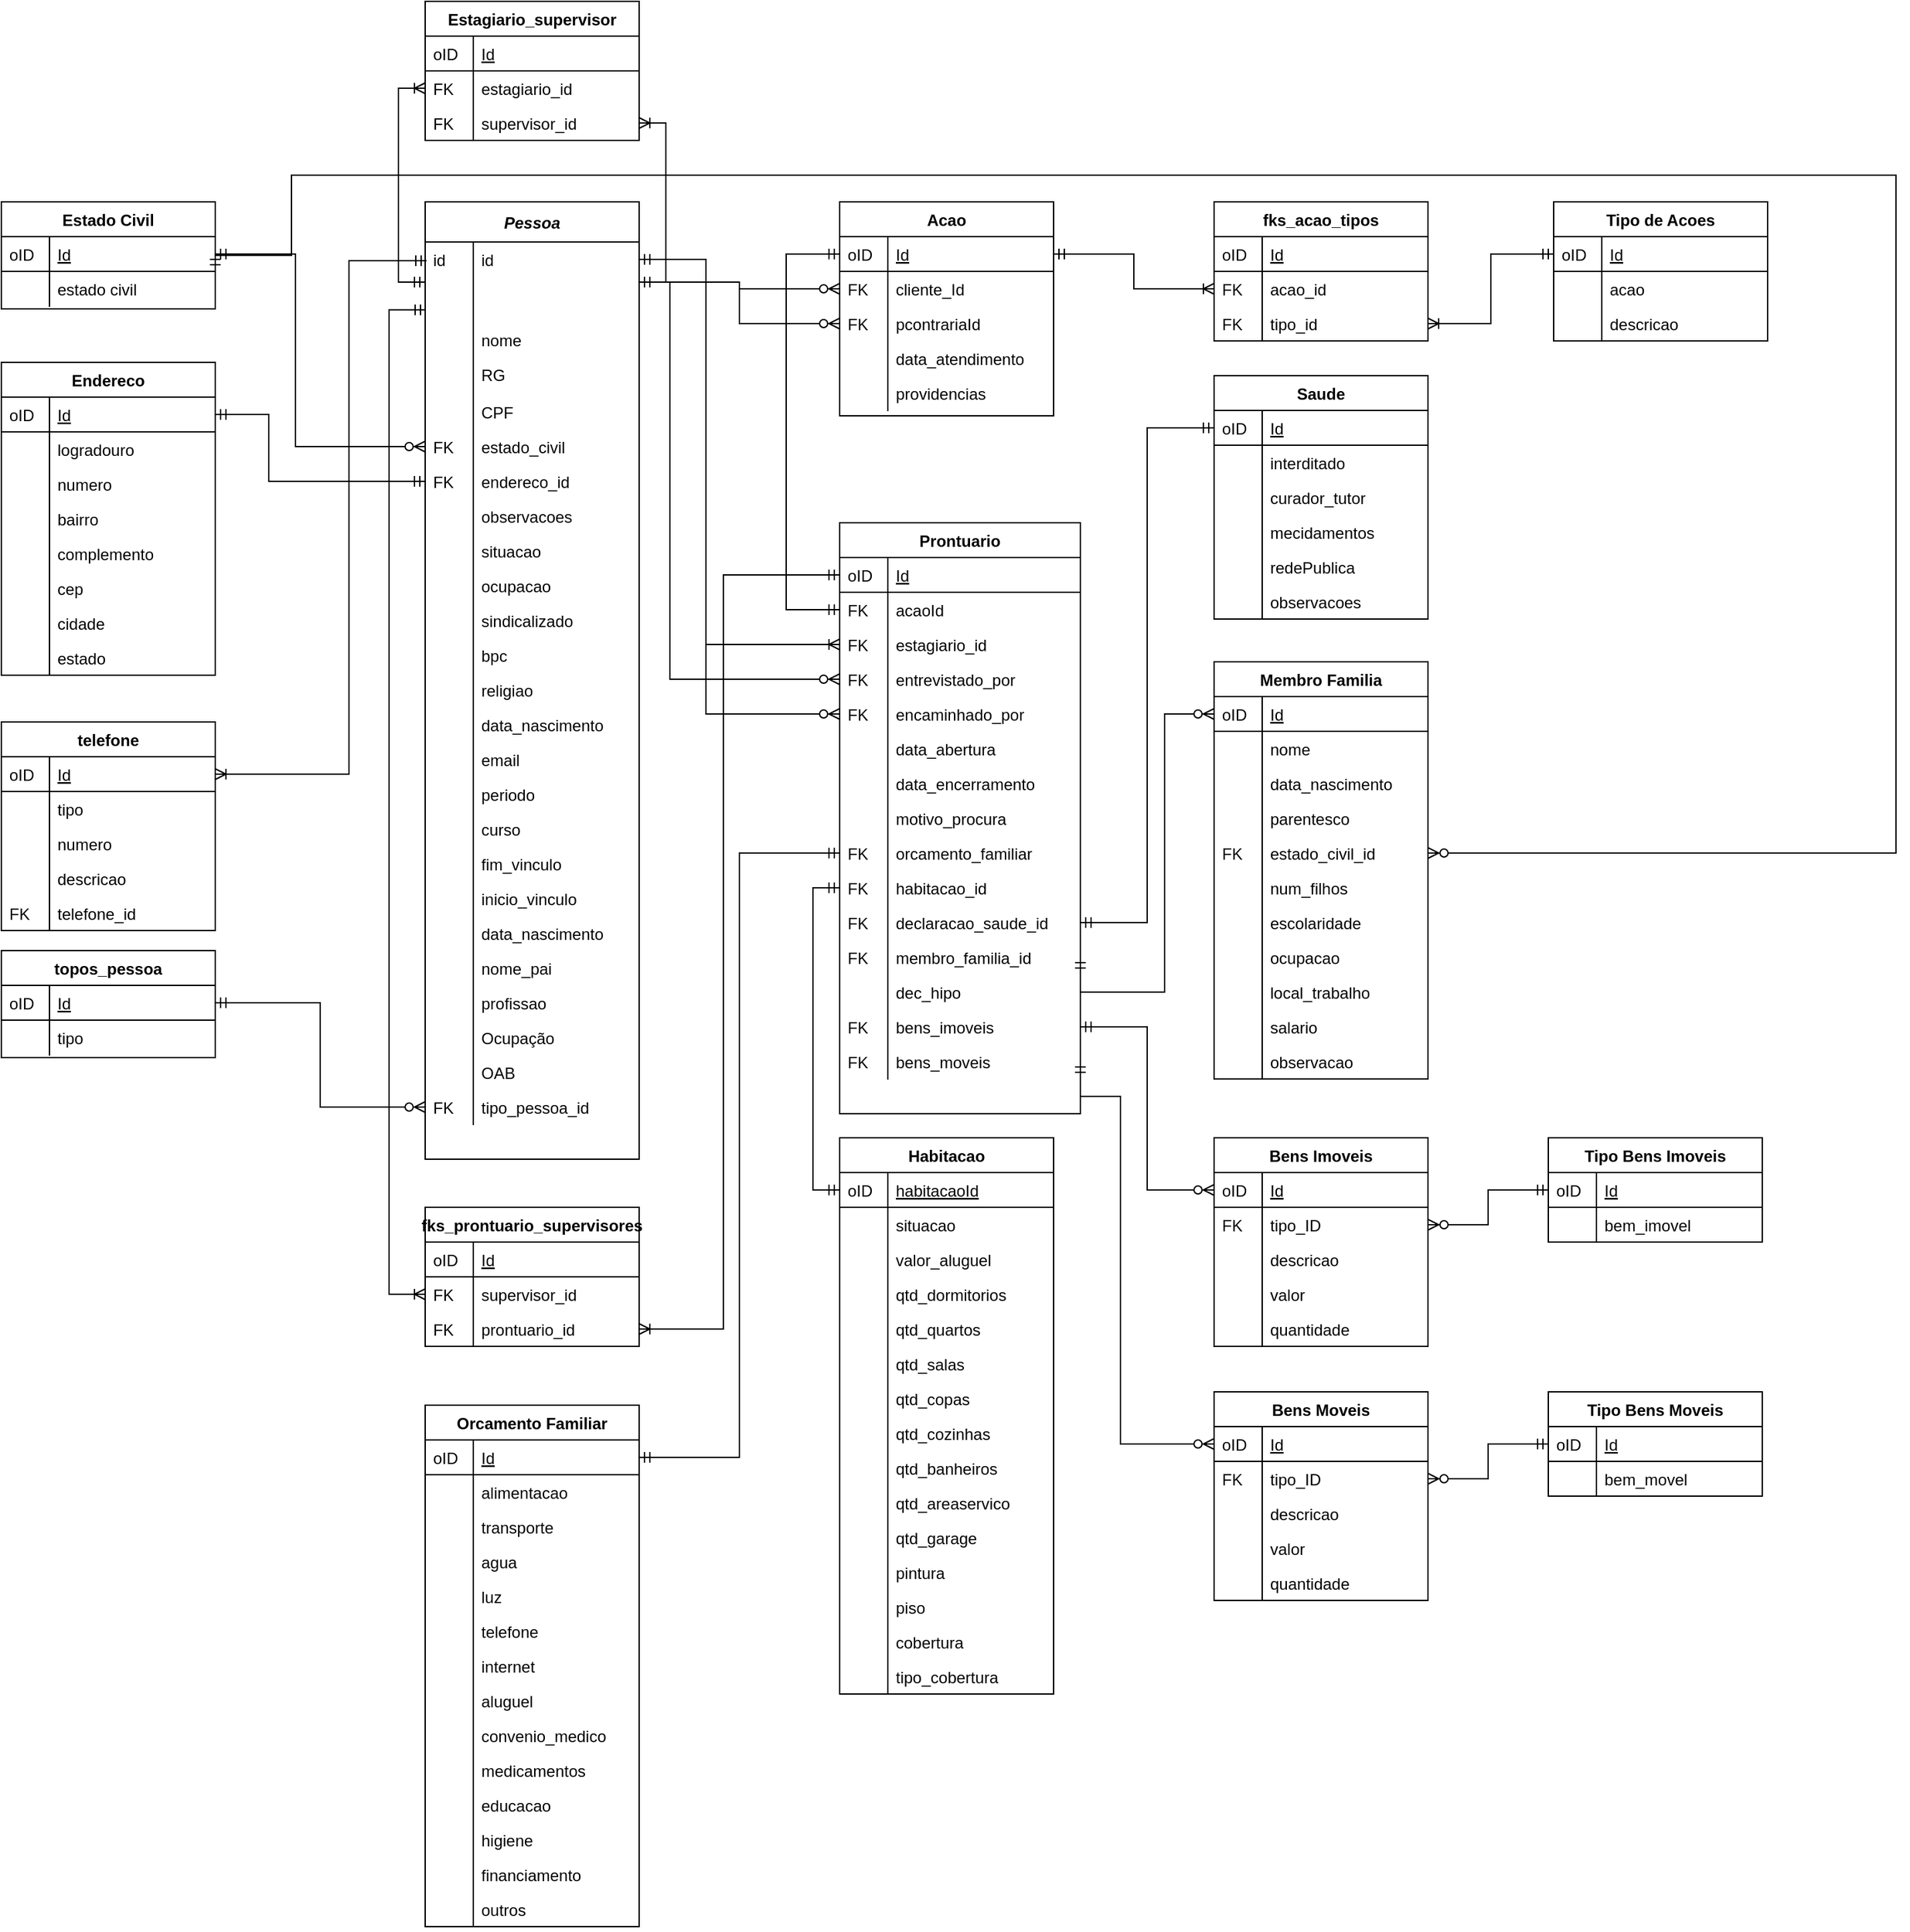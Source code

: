 <mxfile version="14.5.8" type="device"><diagram id="jER8ae6uwcDULHPBAI1G" name="Relacional"><mxGraphModel dx="1609" dy="1579" grid="1" gridSize="10" guides="1" tooltips="1" connect="1" arrows="1" fold="1" page="1" pageScale="1" pageWidth="827" pageHeight="1169" math="0" shadow="0"><root><mxCell id="wPF936FBSDPT0G6fsVCs-0"/><mxCell id="wPF936FBSDPT0G6fsVCs-1" parent="wPF936FBSDPT0G6fsVCs-0"/><mxCell id="SCaieVAtCstFpL20NnIy-0" value="Pessoa" style="swimlane;fontStyle=3;childLayout=stackLayout;horizontal=1;startSize=30;horizontalStack=0;resizeParent=1;resizeLast=0;collapsible=1;marginBottom=0;rounded=0;shadow=0;strokeWidth=1;" parent="wPF936FBSDPT0G6fsVCs-1" vertex="1"><mxGeometry x="-423" y="80" width="160" height="716" as="geometry"><mxRectangle x="50" y="19" width="160" height="26" as="alternateBounds"/></mxGeometry></mxCell><mxCell id="SCaieVAtCstFpL20NnIy-1" value="id&#10;" style="shape=partialRectangle;top=0;left=0;right=0;bottom=0;align=left;verticalAlign=top;fillColor=none;spacingLeft=40;spacingRight=4;overflow=hidden;rotatable=0;points=[[0,0.5],[1,0.5]];portConstraint=eastwest;dropTarget=0;rounded=0;shadow=0;strokeWidth=1;" parent="SCaieVAtCstFpL20NnIy-0" vertex="1"><mxGeometry y="30" width="160" height="60" as="geometry"/></mxCell><mxCell id="SCaieVAtCstFpL20NnIy-2" value="id&#10;" style="shape=partialRectangle;top=0;left=0;bottom=0;fillColor=none;align=left;verticalAlign=top;spacingLeft=4;spacingRight=4;overflow=hidden;rotatable=0;points=[];portConstraint=eastwest;part=1;" parent="SCaieVAtCstFpL20NnIy-1" connectable="0" vertex="1"><mxGeometry width="36" height="60" as="geometry"/></mxCell><mxCell id="SCaieVAtCstFpL20NnIy-3" value="nome" style="shape=partialRectangle;top=0;left=0;right=0;bottom=0;align=left;verticalAlign=top;fillColor=none;spacingLeft=40;spacingRight=4;overflow=hidden;rotatable=0;points=[[0,0.5],[1,0.5]];portConstraint=eastwest;dropTarget=0;rounded=0;shadow=0;strokeWidth=1;" parent="SCaieVAtCstFpL20NnIy-0" vertex="1"><mxGeometry y="90" width="160" height="26" as="geometry"/></mxCell><mxCell id="SCaieVAtCstFpL20NnIy-4" value="" style="shape=partialRectangle;top=0;left=0;bottom=0;fillColor=none;align=left;verticalAlign=top;spacingLeft=4;spacingRight=4;overflow=hidden;rotatable=0;points=[];portConstraint=eastwest;part=1;" parent="SCaieVAtCstFpL20NnIy-3" connectable="0" vertex="1"><mxGeometry width="36" height="26" as="geometry"/></mxCell><mxCell id="SCaieVAtCstFpL20NnIy-5" value="RG" style="shape=partialRectangle;top=0;left=0;right=0;bottom=0;align=left;verticalAlign=top;fillColor=none;spacingLeft=40;spacingRight=4;overflow=hidden;rotatable=0;points=[[0,0.5],[1,0.5]];portConstraint=eastwest;dropTarget=0;rounded=0;shadow=0;strokeWidth=1;" parent="SCaieVAtCstFpL20NnIy-0" vertex="1"><mxGeometry y="116" width="160" height="28" as="geometry"/></mxCell><mxCell id="SCaieVAtCstFpL20NnIy-6" value="" style="shape=partialRectangle;top=0;left=0;bottom=0;fillColor=none;align=left;verticalAlign=top;spacingLeft=4;spacingRight=4;overflow=hidden;rotatable=0;points=[];portConstraint=eastwest;part=1;" parent="SCaieVAtCstFpL20NnIy-5" connectable="0" vertex="1"><mxGeometry width="36" height="28" as="geometry"/></mxCell><mxCell id="SCaieVAtCstFpL20NnIy-7" value="CPF" style="shape=partialRectangle;top=0;left=0;right=0;bottom=0;align=left;verticalAlign=top;fillColor=none;spacingLeft=40;spacingRight=4;overflow=hidden;rotatable=0;points=[[0,0.5],[1,0.5]];portConstraint=eastwest;dropTarget=0;rounded=0;shadow=0;strokeWidth=1;" parent="SCaieVAtCstFpL20NnIy-0" vertex="1"><mxGeometry y="144" width="160" height="26" as="geometry"/></mxCell><mxCell id="SCaieVAtCstFpL20NnIy-8" value="" style="shape=partialRectangle;top=0;left=0;bottom=0;fillColor=none;align=left;verticalAlign=top;spacingLeft=4;spacingRight=4;overflow=hidden;rotatable=0;points=[];portConstraint=eastwest;part=1;" parent="SCaieVAtCstFpL20NnIy-7" connectable="0" vertex="1"><mxGeometry width="36" height="26" as="geometry"/></mxCell><mxCell id="SCaieVAtCstFpL20NnIy-9" value="estado_civil" style="shape=partialRectangle;top=0;left=0;right=0;bottom=0;align=left;verticalAlign=top;fillColor=none;spacingLeft=40;spacingRight=4;overflow=hidden;rotatable=0;points=[[0,0.5],[1,0.5]];portConstraint=eastwest;dropTarget=0;rounded=0;shadow=0;strokeWidth=1;" parent="SCaieVAtCstFpL20NnIy-0" vertex="1"><mxGeometry y="170" width="160" height="26" as="geometry"/></mxCell><mxCell id="SCaieVAtCstFpL20NnIy-10" value="FK" style="shape=partialRectangle;top=0;left=0;bottom=0;fillColor=none;align=left;verticalAlign=top;spacingLeft=4;spacingRight=4;overflow=hidden;rotatable=0;points=[];portConstraint=eastwest;part=1;" parent="SCaieVAtCstFpL20NnIy-9" vertex="1" connectable="0"><mxGeometry width="36" height="26" as="geometry"/></mxCell><mxCell id="SCaieVAtCstFpL20NnIy-11" value="endereco_id" style="shape=partialRectangle;top=0;left=0;right=0;bottom=0;align=left;verticalAlign=top;fillColor=none;spacingLeft=40;spacingRight=4;overflow=hidden;rotatable=0;points=[[0,0.5],[1,0.5]];portConstraint=eastwest;dropTarget=0;rounded=0;shadow=0;strokeWidth=1;" parent="SCaieVAtCstFpL20NnIy-0" vertex="1"><mxGeometry y="196" width="160" height="26" as="geometry"/></mxCell><mxCell id="SCaieVAtCstFpL20NnIy-12" value="FK" style="shape=partialRectangle;top=0;left=0;bottom=0;fillColor=none;align=left;verticalAlign=top;spacingLeft=4;spacingRight=4;overflow=hidden;rotatable=0;points=[];portConstraint=eastwest;part=1;" parent="SCaieVAtCstFpL20NnIy-11" connectable="0" vertex="1"><mxGeometry width="36" height="26" as="geometry"/></mxCell><mxCell id="SCaieVAtCstFpL20NnIy-15" value="observacoes" style="shape=partialRectangle;top=0;left=0;right=0;bottom=0;align=left;verticalAlign=top;fillColor=none;spacingLeft=40;spacingRight=4;overflow=hidden;rotatable=0;points=[[0,0.5],[1,0.5]];portConstraint=eastwest;dropTarget=0;rounded=0;shadow=0;strokeWidth=1;" parent="SCaieVAtCstFpL20NnIy-0" vertex="1"><mxGeometry y="222" width="160" height="26" as="geometry"/></mxCell><mxCell id="SCaieVAtCstFpL20NnIy-16" value="" style="shape=partialRectangle;top=0;left=0;bottom=0;fillColor=none;align=left;verticalAlign=top;spacingLeft=4;spacingRight=4;overflow=hidden;rotatable=0;points=[];portConstraint=eastwest;part=1;" parent="SCaieVAtCstFpL20NnIy-15" connectable="0" vertex="1"><mxGeometry width="36" height="26" as="geometry"/></mxCell><mxCell id="SCaieVAtCstFpL20NnIy-17" value="situacao" style="shape=partialRectangle;top=0;left=0;right=0;bottom=0;align=left;verticalAlign=top;fillColor=none;spacingLeft=40;spacingRight=4;overflow=hidden;rotatable=0;points=[[0,0.5],[1,0.5]];portConstraint=eastwest;dropTarget=0;rounded=0;shadow=0;strokeWidth=1;" parent="SCaieVAtCstFpL20NnIy-0" vertex="1"><mxGeometry y="248" width="160" height="26" as="geometry"/></mxCell><mxCell id="SCaieVAtCstFpL20NnIy-18" value="" style="shape=partialRectangle;top=0;left=0;bottom=0;fillColor=none;align=left;verticalAlign=top;spacingLeft=4;spacingRight=4;overflow=hidden;rotatable=0;points=[];portConstraint=eastwest;part=1;" parent="SCaieVAtCstFpL20NnIy-17" connectable="0" vertex="1"><mxGeometry width="36" height="26" as="geometry"/></mxCell><mxCell id="SCaieVAtCstFpL20NnIy-19" value="ocupacao" style="shape=partialRectangle;top=0;left=0;right=0;bottom=0;align=left;verticalAlign=top;fillColor=none;spacingLeft=40;spacingRight=4;overflow=hidden;rotatable=0;points=[[0,0.5],[1,0.5]];portConstraint=eastwest;dropTarget=0;rounded=0;shadow=0;strokeWidth=1;" parent="SCaieVAtCstFpL20NnIy-0" vertex="1"><mxGeometry y="274" width="160" height="26" as="geometry"/></mxCell><mxCell id="SCaieVAtCstFpL20NnIy-20" value="" style="shape=partialRectangle;top=0;left=0;bottom=0;fillColor=none;align=left;verticalAlign=top;spacingLeft=4;spacingRight=4;overflow=hidden;rotatable=0;points=[];portConstraint=eastwest;part=1;" parent="SCaieVAtCstFpL20NnIy-19" connectable="0" vertex="1"><mxGeometry width="36" height="26" as="geometry"/></mxCell><mxCell id="SCaieVAtCstFpL20NnIy-21" value="sindicalizado" style="shape=partialRectangle;top=0;left=0;right=0;bottom=0;align=left;verticalAlign=top;fillColor=none;spacingLeft=40;spacingRight=4;overflow=hidden;rotatable=0;points=[[0,0.5],[1,0.5]];portConstraint=eastwest;dropTarget=0;rounded=0;shadow=0;strokeWidth=1;" parent="SCaieVAtCstFpL20NnIy-0" vertex="1"><mxGeometry y="300" width="160" height="26" as="geometry"/></mxCell><mxCell id="SCaieVAtCstFpL20NnIy-22" value="" style="shape=partialRectangle;top=0;left=0;bottom=0;fillColor=none;align=left;verticalAlign=top;spacingLeft=4;spacingRight=4;overflow=hidden;rotatable=0;points=[];portConstraint=eastwest;part=1;" parent="SCaieVAtCstFpL20NnIy-21" connectable="0" vertex="1"><mxGeometry width="36" height="26" as="geometry"/></mxCell><mxCell id="SCaieVAtCstFpL20NnIy-23" value="bpc" style="shape=partialRectangle;top=0;left=0;right=0;bottom=0;align=left;verticalAlign=top;fillColor=none;spacingLeft=40;spacingRight=4;overflow=hidden;rotatable=0;points=[[0,0.5],[1,0.5]];portConstraint=eastwest;dropTarget=0;rounded=0;shadow=0;strokeWidth=1;" parent="SCaieVAtCstFpL20NnIy-0" vertex="1"><mxGeometry y="326" width="160" height="26" as="geometry"/></mxCell><mxCell id="SCaieVAtCstFpL20NnIy-24" value="" style="shape=partialRectangle;top=0;left=0;bottom=0;fillColor=none;align=left;verticalAlign=top;spacingLeft=4;spacingRight=4;overflow=hidden;rotatable=0;points=[];portConstraint=eastwest;part=1;" parent="SCaieVAtCstFpL20NnIy-23" connectable="0" vertex="1"><mxGeometry width="36" height="26" as="geometry"/></mxCell><mxCell id="SCaieVAtCstFpL20NnIy-25" value="religiao" style="shape=partialRectangle;top=0;left=0;right=0;bottom=0;align=left;verticalAlign=top;fillColor=none;spacingLeft=40;spacingRight=4;overflow=hidden;rotatable=0;points=[[0,0.5],[1,0.5]];portConstraint=eastwest;dropTarget=0;rounded=0;shadow=0;strokeWidth=1;" parent="SCaieVAtCstFpL20NnIy-0" vertex="1"><mxGeometry y="352" width="160" height="26" as="geometry"/></mxCell><mxCell id="SCaieVAtCstFpL20NnIy-26" value="" style="shape=partialRectangle;top=0;left=0;bottom=0;fillColor=none;align=left;verticalAlign=top;spacingLeft=4;spacingRight=4;overflow=hidden;rotatable=0;points=[];portConstraint=eastwest;part=1;" parent="SCaieVAtCstFpL20NnIy-25" connectable="0" vertex="1"><mxGeometry width="36" height="26" as="geometry"/></mxCell><mxCell id="SCaieVAtCstFpL20NnIy-27" value="data_nascimento" style="shape=partialRectangle;top=0;left=0;right=0;bottom=0;align=left;verticalAlign=top;fillColor=none;spacingLeft=40;spacingRight=4;overflow=hidden;rotatable=0;points=[[0,0.5],[1,0.5]];portConstraint=eastwest;dropTarget=0;rounded=0;shadow=0;strokeWidth=1;" parent="SCaieVAtCstFpL20NnIy-0" vertex="1"><mxGeometry y="378" width="160" height="26" as="geometry"/></mxCell><mxCell id="SCaieVAtCstFpL20NnIy-28" value="" style="shape=partialRectangle;top=0;left=0;bottom=0;fillColor=none;align=left;verticalAlign=top;spacingLeft=4;spacingRight=4;overflow=hidden;rotatable=0;points=[];portConstraint=eastwest;part=1;" parent="SCaieVAtCstFpL20NnIy-27" connectable="0" vertex="1"><mxGeometry width="36" height="26" as="geometry"/></mxCell><mxCell id="SCaieVAtCstFpL20NnIy-29" value="email" style="shape=partialRectangle;top=0;left=0;right=0;bottom=0;align=left;verticalAlign=top;fillColor=none;spacingLeft=40;spacingRight=4;overflow=hidden;rotatable=0;points=[[0,0.5],[1,0.5]];portConstraint=eastwest;dropTarget=0;rounded=0;shadow=0;strokeWidth=1;" parent="SCaieVAtCstFpL20NnIy-0" vertex="1"><mxGeometry y="404" width="160" height="26" as="geometry"/></mxCell><mxCell id="SCaieVAtCstFpL20NnIy-30" value="" style="shape=partialRectangle;top=0;left=0;bottom=0;fillColor=none;align=left;verticalAlign=top;spacingLeft=4;spacingRight=4;overflow=hidden;rotatable=0;points=[];portConstraint=eastwest;part=1;" parent="SCaieVAtCstFpL20NnIy-29" vertex="1" connectable="0"><mxGeometry width="36" height="26" as="geometry"/></mxCell><mxCell id="SCaieVAtCstFpL20NnIy-31" value="periodo" style="shape=partialRectangle;top=0;left=0;right=0;bottom=0;align=left;verticalAlign=top;fillColor=none;spacingLeft=40;spacingRight=4;overflow=hidden;rotatable=0;points=[[0,0.5],[1,0.5]];portConstraint=eastwest;dropTarget=0;rounded=0;shadow=0;strokeWidth=1;" parent="SCaieVAtCstFpL20NnIy-0" vertex="1"><mxGeometry y="430" width="160" height="26" as="geometry"/></mxCell><mxCell id="SCaieVAtCstFpL20NnIy-32" value="" style="shape=partialRectangle;top=0;left=0;bottom=0;fillColor=none;align=left;verticalAlign=top;spacingLeft=4;spacingRight=4;overflow=hidden;rotatable=0;points=[];portConstraint=eastwest;part=1;" parent="SCaieVAtCstFpL20NnIy-31" connectable="0" vertex="1"><mxGeometry width="36" height="26" as="geometry"/></mxCell><mxCell id="SCaieVAtCstFpL20NnIy-33" value="curso" style="shape=partialRectangle;top=0;left=0;right=0;bottom=0;align=left;verticalAlign=top;fillColor=none;spacingLeft=40;spacingRight=4;overflow=hidden;rotatable=0;points=[[0,0.5],[1,0.5]];portConstraint=eastwest;dropTarget=0;rounded=0;shadow=0;strokeWidth=1;" parent="SCaieVAtCstFpL20NnIy-0" vertex="1"><mxGeometry y="456" width="160" height="26" as="geometry"/></mxCell><mxCell id="SCaieVAtCstFpL20NnIy-34" value="" style="shape=partialRectangle;top=0;left=0;bottom=0;fillColor=none;align=left;verticalAlign=top;spacingLeft=4;spacingRight=4;overflow=hidden;rotatable=0;points=[];portConstraint=eastwest;part=1;" parent="SCaieVAtCstFpL20NnIy-33" connectable="0" vertex="1"><mxGeometry width="36" height="26" as="geometry"/></mxCell><mxCell id="SCaieVAtCstFpL20NnIy-35" value="fim_vinculo" style="shape=partialRectangle;top=0;left=0;right=0;bottom=0;align=left;verticalAlign=top;fillColor=none;spacingLeft=40;spacingRight=4;overflow=hidden;rotatable=0;points=[[0,0.5],[1,0.5]];portConstraint=eastwest;dropTarget=0;rounded=0;shadow=0;strokeWidth=1;" parent="SCaieVAtCstFpL20NnIy-0" vertex="1"><mxGeometry y="482" width="160" height="26" as="geometry"/></mxCell><mxCell id="SCaieVAtCstFpL20NnIy-36" value="" style="shape=partialRectangle;top=0;left=0;bottom=0;fillColor=none;align=left;verticalAlign=top;spacingLeft=4;spacingRight=4;overflow=hidden;rotatable=0;points=[];portConstraint=eastwest;part=1;" parent="SCaieVAtCstFpL20NnIy-35" vertex="1" connectable="0"><mxGeometry width="36" height="26" as="geometry"/></mxCell><mxCell id="SCaieVAtCstFpL20NnIy-37" value="inicio_vinculo" style="shape=partialRectangle;top=0;left=0;right=0;bottom=0;align=left;verticalAlign=top;fillColor=none;spacingLeft=40;spacingRight=4;overflow=hidden;rotatable=0;points=[[0,0.5],[1,0.5]];portConstraint=eastwest;dropTarget=0;rounded=0;shadow=0;strokeWidth=1;" parent="SCaieVAtCstFpL20NnIy-0" vertex="1"><mxGeometry y="508" width="160" height="26" as="geometry"/></mxCell><mxCell id="SCaieVAtCstFpL20NnIy-38" value="" style="shape=partialRectangle;top=0;left=0;bottom=0;fillColor=none;align=left;verticalAlign=top;spacingLeft=4;spacingRight=4;overflow=hidden;rotatable=0;points=[];portConstraint=eastwest;part=1;" parent="SCaieVAtCstFpL20NnIy-37" vertex="1" connectable="0"><mxGeometry width="36" height="26" as="geometry"/></mxCell><mxCell id="SCaieVAtCstFpL20NnIy-39" value="data_nascimento" style="shape=partialRectangle;top=0;left=0;right=0;bottom=0;align=left;verticalAlign=top;fillColor=none;spacingLeft=40;spacingRight=4;overflow=hidden;rotatable=0;points=[[0,0.5],[1,0.5]];portConstraint=eastwest;dropTarget=0;rounded=0;shadow=0;strokeWidth=1;" parent="SCaieVAtCstFpL20NnIy-0" vertex="1"><mxGeometry y="534" width="160" height="26" as="geometry"/></mxCell><mxCell id="SCaieVAtCstFpL20NnIy-40" value="" style="shape=partialRectangle;top=0;left=0;bottom=0;fillColor=none;align=left;verticalAlign=top;spacingLeft=4;spacingRight=4;overflow=hidden;rotatable=0;points=[];portConstraint=eastwest;part=1;" parent="SCaieVAtCstFpL20NnIy-39" vertex="1" connectable="0"><mxGeometry width="36" height="26" as="geometry"/></mxCell><mxCell id="SCaieVAtCstFpL20NnIy-41" value="nome_pai" style="shape=partialRectangle;top=0;left=0;right=0;bottom=0;align=left;verticalAlign=top;fillColor=none;spacingLeft=40;spacingRight=4;overflow=hidden;rotatable=0;points=[[0,0.5],[1,0.5]];portConstraint=eastwest;dropTarget=0;rounded=0;shadow=0;strokeWidth=1;" parent="SCaieVAtCstFpL20NnIy-0" vertex="1"><mxGeometry y="560" width="160" height="26" as="geometry"/></mxCell><mxCell id="SCaieVAtCstFpL20NnIy-42" value="" style="shape=partialRectangle;top=0;left=0;bottom=0;fillColor=none;align=left;verticalAlign=top;spacingLeft=4;spacingRight=4;overflow=hidden;rotatable=0;points=[];portConstraint=eastwest;part=1;" parent="SCaieVAtCstFpL20NnIy-41" vertex="1" connectable="0"><mxGeometry width="36" height="26" as="geometry"/></mxCell><mxCell id="SCaieVAtCstFpL20NnIy-43" value="profissao" style="shape=partialRectangle;top=0;left=0;right=0;bottom=0;align=left;verticalAlign=top;fillColor=none;spacingLeft=40;spacingRight=4;overflow=hidden;rotatable=0;points=[[0,0.5],[1,0.5]];portConstraint=eastwest;dropTarget=0;rounded=0;shadow=0;strokeWidth=1;" parent="SCaieVAtCstFpL20NnIy-0" vertex="1"><mxGeometry y="586" width="160" height="26" as="geometry"/></mxCell><mxCell id="SCaieVAtCstFpL20NnIy-44" value="" style="shape=partialRectangle;top=0;left=0;bottom=0;fillColor=none;align=left;verticalAlign=top;spacingLeft=4;spacingRight=4;overflow=hidden;rotatable=0;points=[];portConstraint=eastwest;part=1;" parent="SCaieVAtCstFpL20NnIy-43" connectable="0" vertex="1"><mxGeometry width="36" height="26" as="geometry"/></mxCell><mxCell id="SCaieVAtCstFpL20NnIy-45" value="Ocupação" style="shape=partialRectangle;top=0;left=0;right=0;bottom=0;align=left;verticalAlign=top;fillColor=none;spacingLeft=40;spacingRight=4;overflow=hidden;rotatable=0;points=[[0,0.5],[1,0.5]];portConstraint=eastwest;dropTarget=0;rounded=0;shadow=0;strokeWidth=1;" parent="SCaieVAtCstFpL20NnIy-0" vertex="1"><mxGeometry y="612" width="160" height="26" as="geometry"/></mxCell><mxCell id="SCaieVAtCstFpL20NnIy-46" value="" style="shape=partialRectangle;top=0;left=0;bottom=0;fillColor=none;align=left;verticalAlign=top;spacingLeft=4;spacingRight=4;overflow=hidden;rotatable=0;points=[];portConstraint=eastwest;part=1;" parent="SCaieVAtCstFpL20NnIy-45" vertex="1" connectable="0"><mxGeometry width="36" height="26" as="geometry"/></mxCell><mxCell id="SCaieVAtCstFpL20NnIy-296" value="OAB" style="shape=partialRectangle;top=0;left=0;right=0;bottom=0;align=left;verticalAlign=top;fillColor=none;spacingLeft=40;spacingRight=4;overflow=hidden;rotatable=0;points=[[0,0.5],[1,0.5]];portConstraint=eastwest;dropTarget=0;rounded=0;shadow=0;strokeWidth=1;" parent="SCaieVAtCstFpL20NnIy-0" vertex="1"><mxGeometry y="638" width="160" height="26" as="geometry"/></mxCell><mxCell id="SCaieVAtCstFpL20NnIy-297" value="" style="shape=partialRectangle;top=0;left=0;bottom=0;fillColor=none;align=left;verticalAlign=top;spacingLeft=4;spacingRight=4;overflow=hidden;rotatable=0;points=[];portConstraint=eastwest;part=1;" parent="SCaieVAtCstFpL20NnIy-296" connectable="0" vertex="1"><mxGeometry width="36" height="26" as="geometry"/></mxCell><mxCell id="SCaieVAtCstFpL20NnIy-47" value="tipo_pessoa_id" style="shape=partialRectangle;top=0;left=0;right=0;bottom=0;align=left;verticalAlign=top;fillColor=none;spacingLeft=40;spacingRight=4;overflow=hidden;rotatable=0;points=[[0,0.5],[1,0.5]];portConstraint=eastwest;dropTarget=0;rounded=0;shadow=0;strokeWidth=1;" parent="SCaieVAtCstFpL20NnIy-0" vertex="1"><mxGeometry y="664" width="160" height="26" as="geometry"/></mxCell><mxCell id="SCaieVAtCstFpL20NnIy-48" value="FK" style="shape=partialRectangle;top=0;left=0;bottom=0;fillColor=none;align=left;verticalAlign=top;spacingLeft=4;spacingRight=4;overflow=hidden;rotatable=0;points=[];portConstraint=eastwest;part=1;" parent="SCaieVAtCstFpL20NnIy-47" connectable="0" vertex="1"><mxGeometry width="36" height="26" as="geometry"/></mxCell><mxCell id="SCaieVAtCstFpL20NnIy-49" style="edgeStyle=orthogonalEdgeStyle;rounded=0;orthogonalLoop=1;jettySize=auto;html=1;startArrow=ERmandOne;startFill=0;endArrow=ERzeroToMany;endFill=1;" parent="wPF936FBSDPT0G6fsVCs-1" source="SCaieVAtCstFpL20NnIy-51" target="SCaieVAtCstFpL20NnIy-9" edge="1"><mxGeometry relative="1" as="geometry"><Array as="points"><mxPoint x="-520" y="119"/><mxPoint x="-520" y="263"/></Array></mxGeometry></mxCell><mxCell id="SCaieVAtCstFpL20NnIy-50" value="Estado Civil" style="swimlane;fontStyle=1;childLayout=stackLayout;horizontal=1;startSize=26;horizontalStack=0;resizeParent=1;resizeLast=0;collapsible=1;marginBottom=0;rounded=0;shadow=0;strokeWidth=1;" parent="wPF936FBSDPT0G6fsVCs-1" vertex="1"><mxGeometry x="-740" y="80" width="160" height="80" as="geometry"><mxRectangle x="260" y="270" width="160" height="26" as="alternateBounds"/></mxGeometry></mxCell><mxCell id="SCaieVAtCstFpL20NnIy-51" value="Id" style="shape=partialRectangle;top=0;left=0;right=0;bottom=1;align=left;verticalAlign=top;fillColor=none;spacingLeft=40;spacingRight=4;overflow=hidden;rotatable=0;points=[[0,0.5],[1,0.5]];portConstraint=eastwest;dropTarget=0;rounded=0;shadow=0;strokeWidth=1;fontStyle=4" parent="SCaieVAtCstFpL20NnIy-50" vertex="1"><mxGeometry y="26" width="160" height="26" as="geometry"/></mxCell><mxCell id="SCaieVAtCstFpL20NnIy-52" value="oID" style="shape=partialRectangle;top=0;left=0;bottom=0;fillColor=none;align=left;verticalAlign=top;spacingLeft=4;spacingRight=4;overflow=hidden;rotatable=0;points=[];portConstraint=eastwest;part=1;" parent="SCaieVAtCstFpL20NnIy-51" connectable="0" vertex="1"><mxGeometry width="36" height="26" as="geometry"/></mxCell><mxCell id="SCaieVAtCstFpL20NnIy-53" value="estado civil" style="shape=partialRectangle;top=0;left=0;right=0;bottom=0;align=left;verticalAlign=top;fillColor=none;spacingLeft=40;spacingRight=4;overflow=hidden;rotatable=0;points=[[0,0.5],[1,0.5]];portConstraint=eastwest;dropTarget=0;rounded=0;shadow=0;strokeWidth=1;" parent="SCaieVAtCstFpL20NnIy-50" vertex="1"><mxGeometry y="52" width="160" height="26" as="geometry"/></mxCell><mxCell id="SCaieVAtCstFpL20NnIy-54" value="" style="shape=partialRectangle;top=0;left=0;bottom=0;fillColor=none;align=left;verticalAlign=top;spacingLeft=4;spacingRight=4;overflow=hidden;rotatable=0;points=[];portConstraint=eastwest;part=1;" parent="SCaieVAtCstFpL20NnIy-53" connectable="0" vertex="1"><mxGeometry width="36" height="26" as="geometry"/></mxCell><mxCell id="SCaieVAtCstFpL20NnIy-55" value="Endereco" style="swimlane;fontStyle=1;childLayout=stackLayout;horizontal=1;startSize=26;horizontalStack=0;resizeParent=1;resizeLast=0;collapsible=1;marginBottom=0;rounded=0;shadow=0;strokeWidth=1;" parent="wPF936FBSDPT0G6fsVCs-1" vertex="1"><mxGeometry x="-740" y="200" width="160" height="234" as="geometry"><mxRectangle x="260" y="270" width="160" height="26" as="alternateBounds"/></mxGeometry></mxCell><mxCell id="SCaieVAtCstFpL20NnIy-56" value="Id" style="shape=partialRectangle;top=0;left=0;right=0;bottom=1;align=left;verticalAlign=top;fillColor=none;spacingLeft=40;spacingRight=4;overflow=hidden;rotatable=0;points=[[0,0.5],[1,0.5]];portConstraint=eastwest;dropTarget=0;rounded=0;shadow=0;strokeWidth=1;fontStyle=4" parent="SCaieVAtCstFpL20NnIy-55" vertex="1"><mxGeometry y="26" width="160" height="26" as="geometry"/></mxCell><mxCell id="SCaieVAtCstFpL20NnIy-57" value="oID" style="shape=partialRectangle;top=0;left=0;bottom=0;fillColor=none;align=left;verticalAlign=top;spacingLeft=4;spacingRight=4;overflow=hidden;rotatable=0;points=[];portConstraint=eastwest;part=1;" parent="SCaieVAtCstFpL20NnIy-56" connectable="0" vertex="1"><mxGeometry width="36" height="26" as="geometry"/></mxCell><mxCell id="SCaieVAtCstFpL20NnIy-58" value="logradouro" style="shape=partialRectangle;top=0;left=0;right=0;bottom=0;align=left;verticalAlign=top;fillColor=none;spacingLeft=40;spacingRight=4;overflow=hidden;rotatable=0;points=[[0,0.5],[1,0.5]];portConstraint=eastwest;dropTarget=0;rounded=0;shadow=0;strokeWidth=1;" parent="SCaieVAtCstFpL20NnIy-55" vertex="1"><mxGeometry y="52" width="160" height="26" as="geometry"/></mxCell><mxCell id="SCaieVAtCstFpL20NnIy-59" value="" style="shape=partialRectangle;top=0;left=0;bottom=0;fillColor=none;align=left;verticalAlign=top;spacingLeft=4;spacingRight=4;overflow=hidden;rotatable=0;points=[];portConstraint=eastwest;part=1;" parent="SCaieVAtCstFpL20NnIy-58" connectable="0" vertex="1"><mxGeometry width="36" height="26" as="geometry"/></mxCell><mxCell id="SCaieVAtCstFpL20NnIy-60" value="numero" style="shape=partialRectangle;top=0;left=0;right=0;bottom=0;align=left;verticalAlign=top;fillColor=none;spacingLeft=40;spacingRight=4;overflow=hidden;rotatable=0;points=[[0,0.5],[1,0.5]];portConstraint=eastwest;dropTarget=0;rounded=0;shadow=0;strokeWidth=1;" parent="SCaieVAtCstFpL20NnIy-55" vertex="1"><mxGeometry y="78" width="160" height="26" as="geometry"/></mxCell><mxCell id="SCaieVAtCstFpL20NnIy-61" value="" style="shape=partialRectangle;top=0;left=0;bottom=0;fillColor=none;align=left;verticalAlign=top;spacingLeft=4;spacingRight=4;overflow=hidden;rotatable=0;points=[];portConstraint=eastwest;part=1;" parent="SCaieVAtCstFpL20NnIy-60" connectable="0" vertex="1"><mxGeometry width="36" height="26" as="geometry"/></mxCell><mxCell id="SCaieVAtCstFpL20NnIy-62" value="bairro" style="shape=partialRectangle;top=0;left=0;right=0;bottom=0;align=left;verticalAlign=top;fillColor=none;spacingLeft=40;spacingRight=4;overflow=hidden;rotatable=0;points=[[0,0.5],[1,0.5]];portConstraint=eastwest;dropTarget=0;rounded=0;shadow=0;strokeWidth=1;" parent="SCaieVAtCstFpL20NnIy-55" vertex="1"><mxGeometry y="104" width="160" height="26" as="geometry"/></mxCell><mxCell id="SCaieVAtCstFpL20NnIy-63" value="" style="shape=partialRectangle;top=0;left=0;bottom=0;fillColor=none;align=left;verticalAlign=top;spacingLeft=4;spacingRight=4;overflow=hidden;rotatable=0;points=[];portConstraint=eastwest;part=1;" parent="SCaieVAtCstFpL20NnIy-62" connectable="0" vertex="1"><mxGeometry width="36" height="26" as="geometry"/></mxCell><mxCell id="SCaieVAtCstFpL20NnIy-64" value="complemento" style="shape=partialRectangle;top=0;left=0;right=0;bottom=0;align=left;verticalAlign=top;fillColor=none;spacingLeft=40;spacingRight=4;overflow=hidden;rotatable=0;points=[[0,0.5],[1,0.5]];portConstraint=eastwest;dropTarget=0;rounded=0;shadow=0;strokeWidth=1;" parent="SCaieVAtCstFpL20NnIy-55" vertex="1"><mxGeometry y="130" width="160" height="26" as="geometry"/></mxCell><mxCell id="SCaieVAtCstFpL20NnIy-65" value="" style="shape=partialRectangle;top=0;left=0;bottom=0;fillColor=none;align=left;verticalAlign=top;spacingLeft=4;spacingRight=4;overflow=hidden;rotatable=0;points=[];portConstraint=eastwest;part=1;" parent="SCaieVAtCstFpL20NnIy-64" connectable="0" vertex="1"><mxGeometry width="36" height="26" as="geometry"/></mxCell><mxCell id="SCaieVAtCstFpL20NnIy-66" value="cep" style="shape=partialRectangle;top=0;left=0;right=0;bottom=0;align=left;verticalAlign=top;fillColor=none;spacingLeft=40;spacingRight=4;overflow=hidden;rotatable=0;points=[[0,0.5],[1,0.5]];portConstraint=eastwest;dropTarget=0;rounded=0;shadow=0;strokeWidth=1;" parent="SCaieVAtCstFpL20NnIy-55" vertex="1"><mxGeometry y="156" width="160" height="26" as="geometry"/></mxCell><mxCell id="SCaieVAtCstFpL20NnIy-67" value="" style="shape=partialRectangle;top=0;left=0;bottom=0;fillColor=none;align=left;verticalAlign=top;spacingLeft=4;spacingRight=4;overflow=hidden;rotatable=0;points=[];portConstraint=eastwest;part=1;" parent="SCaieVAtCstFpL20NnIy-66" connectable="0" vertex="1"><mxGeometry width="36" height="26" as="geometry"/></mxCell><mxCell id="SCaieVAtCstFpL20NnIy-68" value="cidade" style="shape=partialRectangle;top=0;left=0;right=0;bottom=0;align=left;verticalAlign=top;fillColor=none;spacingLeft=40;spacingRight=4;overflow=hidden;rotatable=0;points=[[0,0.5],[1,0.5]];portConstraint=eastwest;dropTarget=0;rounded=0;shadow=0;strokeWidth=1;" parent="SCaieVAtCstFpL20NnIy-55" vertex="1"><mxGeometry y="182" width="160" height="26" as="geometry"/></mxCell><mxCell id="SCaieVAtCstFpL20NnIy-69" value="" style="shape=partialRectangle;top=0;left=0;bottom=0;fillColor=none;align=left;verticalAlign=top;spacingLeft=4;spacingRight=4;overflow=hidden;rotatable=0;points=[];portConstraint=eastwest;part=1;" parent="SCaieVAtCstFpL20NnIy-68" connectable="0" vertex="1"><mxGeometry width="36" height="26" as="geometry"/></mxCell><mxCell id="SCaieVAtCstFpL20NnIy-70" value="estado" style="shape=partialRectangle;top=0;left=0;right=0;bottom=0;align=left;verticalAlign=top;fillColor=none;spacingLeft=40;spacingRight=4;overflow=hidden;rotatable=0;points=[[0,0.5],[1,0.5]];portConstraint=eastwest;dropTarget=0;rounded=0;shadow=0;strokeWidth=1;" parent="SCaieVAtCstFpL20NnIy-55" vertex="1"><mxGeometry y="208" width="160" height="26" as="geometry"/></mxCell><mxCell id="SCaieVAtCstFpL20NnIy-71" value="" style="shape=partialRectangle;top=0;left=0;bottom=0;fillColor=none;align=left;verticalAlign=top;spacingLeft=4;spacingRight=4;overflow=hidden;rotatable=0;points=[];portConstraint=eastwest;part=1;" parent="SCaieVAtCstFpL20NnIy-70" connectable="0" vertex="1"><mxGeometry width="36" height="26" as="geometry"/></mxCell><mxCell id="SCaieVAtCstFpL20NnIy-72" value="telefone" style="swimlane;fontStyle=1;childLayout=stackLayout;horizontal=1;startSize=26;horizontalStack=0;resizeParent=1;resizeLast=0;collapsible=1;marginBottom=0;rounded=0;shadow=0;strokeWidth=1;" parent="wPF936FBSDPT0G6fsVCs-1" vertex="1"><mxGeometry x="-740" y="469" width="160" height="156" as="geometry"><mxRectangle x="260" y="270" width="160" height="26" as="alternateBounds"/></mxGeometry></mxCell><mxCell id="SCaieVAtCstFpL20NnIy-73" value="Id" style="shape=partialRectangle;top=0;left=0;right=0;bottom=1;align=left;verticalAlign=top;fillColor=none;spacingLeft=40;spacingRight=4;overflow=hidden;rotatable=0;points=[[0,0.5],[1,0.5]];portConstraint=eastwest;dropTarget=0;rounded=0;shadow=0;strokeWidth=1;fontStyle=4" parent="SCaieVAtCstFpL20NnIy-72" vertex="1"><mxGeometry y="26" width="160" height="26" as="geometry"/></mxCell><mxCell id="SCaieVAtCstFpL20NnIy-74" value="oID" style="shape=partialRectangle;top=0;left=0;bottom=0;fillColor=none;align=left;verticalAlign=top;spacingLeft=4;spacingRight=4;overflow=hidden;rotatable=0;points=[];portConstraint=eastwest;part=1;" parent="SCaieVAtCstFpL20NnIy-73" connectable="0" vertex="1"><mxGeometry width="36" height="26" as="geometry"/></mxCell><mxCell id="SCaieVAtCstFpL20NnIy-75" value="tipo" style="shape=partialRectangle;top=0;left=0;right=0;bottom=0;align=left;verticalAlign=top;fillColor=none;spacingLeft=40;spacingRight=4;overflow=hidden;rotatable=0;points=[[0,0.5],[1,0.5]];portConstraint=eastwest;dropTarget=0;rounded=0;shadow=0;strokeWidth=1;" parent="SCaieVAtCstFpL20NnIy-72" vertex="1"><mxGeometry y="52" width="160" height="26" as="geometry"/></mxCell><mxCell id="SCaieVAtCstFpL20NnIy-76" value="" style="shape=partialRectangle;top=0;left=0;bottom=0;fillColor=none;align=left;verticalAlign=top;spacingLeft=4;spacingRight=4;overflow=hidden;rotatable=0;points=[];portConstraint=eastwest;part=1;" parent="SCaieVAtCstFpL20NnIy-75" connectable="0" vertex="1"><mxGeometry width="36" height="26" as="geometry"/></mxCell><mxCell id="SCaieVAtCstFpL20NnIy-77" value="numero" style="shape=partialRectangle;top=0;left=0;right=0;bottom=0;align=left;verticalAlign=top;fillColor=none;spacingLeft=40;spacingRight=4;overflow=hidden;rotatable=0;points=[[0,0.5],[1,0.5]];portConstraint=eastwest;dropTarget=0;rounded=0;shadow=0;strokeWidth=1;" parent="SCaieVAtCstFpL20NnIy-72" vertex="1"><mxGeometry y="78" width="160" height="26" as="geometry"/></mxCell><mxCell id="SCaieVAtCstFpL20NnIy-78" value="" style="shape=partialRectangle;top=0;left=0;bottom=0;fillColor=none;align=left;verticalAlign=top;spacingLeft=4;spacingRight=4;overflow=hidden;rotatable=0;points=[];portConstraint=eastwest;part=1;" parent="SCaieVAtCstFpL20NnIy-77" connectable="0" vertex="1"><mxGeometry width="36" height="26" as="geometry"/></mxCell><mxCell id="SCaieVAtCstFpL20NnIy-79" value="descricao" style="shape=partialRectangle;top=0;left=0;right=0;bottom=0;align=left;verticalAlign=top;fillColor=none;spacingLeft=40;spacingRight=4;overflow=hidden;rotatable=0;points=[[0,0.5],[1,0.5]];portConstraint=eastwest;dropTarget=0;rounded=0;shadow=0;strokeWidth=1;" parent="SCaieVAtCstFpL20NnIy-72" vertex="1"><mxGeometry y="104" width="160" height="26" as="geometry"/></mxCell><mxCell id="SCaieVAtCstFpL20NnIy-80" value="" style="shape=partialRectangle;top=0;left=0;bottom=0;fillColor=none;align=left;verticalAlign=top;spacingLeft=4;spacingRight=4;overflow=hidden;rotatable=0;points=[];portConstraint=eastwest;part=1;" parent="SCaieVAtCstFpL20NnIy-79" connectable="0" vertex="1"><mxGeometry width="36" height="26" as="geometry"/></mxCell><mxCell id="SCaieVAtCstFpL20NnIy-331" value="telefone_id" style="shape=partialRectangle;top=0;left=0;right=0;bottom=0;align=left;verticalAlign=top;fillColor=none;spacingLeft=40;spacingRight=4;overflow=hidden;rotatable=0;points=[[0,0.5],[1,0.5]];portConstraint=eastwest;dropTarget=0;rounded=0;shadow=0;strokeWidth=1;" parent="SCaieVAtCstFpL20NnIy-72" vertex="1"><mxGeometry y="130" width="160" height="26" as="geometry"/></mxCell><mxCell id="SCaieVAtCstFpL20NnIy-332" value="FK&#10;" style="shape=partialRectangle;top=0;left=0;bottom=0;fillColor=none;align=left;verticalAlign=top;spacingLeft=4;spacingRight=4;overflow=hidden;rotatable=0;points=[];portConstraint=eastwest;part=1;" parent="SCaieVAtCstFpL20NnIy-331" connectable="0" vertex="1"><mxGeometry width="36" height="26" as="geometry"/></mxCell><mxCell id="SCaieVAtCstFpL20NnIy-81" style="edgeStyle=orthogonalEdgeStyle;rounded=0;orthogonalLoop=1;jettySize=auto;html=1;entryX=1;entryY=0.5;entryDx=0;entryDy=0;startArrow=ERmandOne;startFill=0;endArrow=ERmandOne;endFill=0;" parent="wPF936FBSDPT0G6fsVCs-1" source="SCaieVAtCstFpL20NnIy-11" target="SCaieVAtCstFpL20NnIy-56" edge="1"><mxGeometry relative="1" as="geometry"><Array as="points"><mxPoint x="-540" y="289"/><mxPoint x="-540" y="239"/></Array></mxGeometry></mxCell><mxCell id="SCaieVAtCstFpL20NnIy-82" style="edgeStyle=orthogonalEdgeStyle;rounded=0;orthogonalLoop=1;jettySize=auto;html=1;exitX=0.006;exitY=0.233;exitDx=0;exitDy=0;startArrow=ERmandOne;startFill=0;endArrow=ERoneToMany;endFill=0;exitPerimeter=0;" parent="wPF936FBSDPT0G6fsVCs-1" source="SCaieVAtCstFpL20NnIy-1" target="SCaieVAtCstFpL20NnIy-73" edge="1"><mxGeometry relative="1" as="geometry"><mxPoint x="-423" y="315" as="sourcePoint"/><Array as="points"><mxPoint x="-480" y="124"/><mxPoint x="-480" y="508"/></Array></mxGeometry></mxCell><mxCell id="SCaieVAtCstFpL20NnIy-83" value="Acao" style="swimlane;fontStyle=1;childLayout=stackLayout;horizontal=1;startSize=26;horizontalStack=0;resizeParent=1;resizeLast=0;collapsible=1;marginBottom=0;rounded=0;shadow=0;strokeWidth=1;" parent="wPF936FBSDPT0G6fsVCs-1" vertex="1"><mxGeometry x="-113" y="80" width="160" height="160" as="geometry"><mxRectangle x="260" y="80" width="160" height="26" as="alternateBounds"/></mxGeometry></mxCell><mxCell id="SCaieVAtCstFpL20NnIy-84" value="Id" style="shape=partialRectangle;top=0;left=0;right=0;bottom=1;align=left;verticalAlign=top;fillColor=none;spacingLeft=40;spacingRight=4;overflow=hidden;rotatable=0;points=[[0,0.5],[1,0.5]];portConstraint=eastwest;dropTarget=0;rounded=0;shadow=0;strokeWidth=1;fontStyle=4" parent="SCaieVAtCstFpL20NnIy-83" vertex="1"><mxGeometry y="26" width="160" height="26" as="geometry"/></mxCell><mxCell id="SCaieVAtCstFpL20NnIy-85" value="oID" style="shape=partialRectangle;top=0;left=0;bottom=0;fillColor=none;align=left;verticalAlign=top;spacingLeft=4;spacingRight=4;overflow=hidden;rotatable=0;points=[];portConstraint=eastwest;part=1;" parent="SCaieVAtCstFpL20NnIy-84" vertex="1" connectable="0"><mxGeometry width="36" height="26" as="geometry"/></mxCell><mxCell id="SCaieVAtCstFpL20NnIy-86" value="cliente_Id" style="shape=partialRectangle;top=0;left=0;right=0;bottom=0;align=left;verticalAlign=top;fillColor=none;spacingLeft=40;spacingRight=4;overflow=hidden;rotatable=0;points=[[0,0.5],[1,0.5]];portConstraint=eastwest;dropTarget=0;rounded=0;shadow=0;strokeWidth=1;" parent="SCaieVAtCstFpL20NnIy-83" vertex="1"><mxGeometry y="52" width="160" height="26" as="geometry"/></mxCell><mxCell id="SCaieVAtCstFpL20NnIy-87" value="FK" style="shape=partialRectangle;top=0;left=0;bottom=0;fillColor=none;align=left;verticalAlign=top;spacingLeft=4;spacingRight=4;overflow=hidden;rotatable=0;points=[];portConstraint=eastwest;part=1;" parent="SCaieVAtCstFpL20NnIy-86" vertex="1" connectable="0"><mxGeometry width="36" height="26" as="geometry"/></mxCell><mxCell id="SCaieVAtCstFpL20NnIy-88" value="pcontrariaId" style="shape=partialRectangle;top=0;left=0;right=0;bottom=0;align=left;verticalAlign=top;fillColor=none;spacingLeft=40;spacingRight=4;overflow=hidden;rotatable=0;points=[[0,0.5],[1,0.5]];portConstraint=eastwest;dropTarget=0;rounded=0;shadow=0;strokeWidth=1;" parent="SCaieVAtCstFpL20NnIy-83" vertex="1"><mxGeometry y="78" width="160" height="26" as="geometry"/></mxCell><mxCell id="SCaieVAtCstFpL20NnIy-89" value="FK" style="shape=partialRectangle;top=0;left=0;bottom=0;fillColor=none;align=left;verticalAlign=top;spacingLeft=4;spacingRight=4;overflow=hidden;rotatable=0;points=[];portConstraint=eastwest;part=1;" parent="SCaieVAtCstFpL20NnIy-88" vertex="1" connectable="0"><mxGeometry width="36" height="26" as="geometry"/></mxCell><mxCell id="SCaieVAtCstFpL20NnIy-90" value="data_atendimento" style="shape=partialRectangle;top=0;left=0;right=0;bottom=0;align=left;verticalAlign=top;fillColor=none;spacingLeft=40;spacingRight=4;overflow=hidden;rotatable=0;points=[[0,0.5],[1,0.5]];portConstraint=eastwest;dropTarget=0;rounded=0;shadow=0;strokeWidth=1;" parent="SCaieVAtCstFpL20NnIy-83" vertex="1"><mxGeometry y="104" width="160" height="26" as="geometry"/></mxCell><mxCell id="SCaieVAtCstFpL20NnIy-91" value="" style="shape=partialRectangle;top=0;left=0;bottom=0;fillColor=none;align=left;verticalAlign=top;spacingLeft=4;spacingRight=4;overflow=hidden;rotatable=0;points=[];portConstraint=eastwest;part=1;" parent="SCaieVAtCstFpL20NnIy-90" connectable="0" vertex="1"><mxGeometry width="36" height="26" as="geometry"/></mxCell><mxCell id="SCaieVAtCstFpL20NnIy-92" value="providencias" style="shape=partialRectangle;top=0;left=0;right=0;bottom=0;align=left;verticalAlign=top;fillColor=none;spacingLeft=40;spacingRight=4;overflow=hidden;rotatable=0;points=[[0,0.5],[1,0.5]];portConstraint=eastwest;dropTarget=0;rounded=0;shadow=0;strokeWidth=1;" parent="SCaieVAtCstFpL20NnIy-83" vertex="1"><mxGeometry y="130" width="160" height="26" as="geometry"/></mxCell><mxCell id="SCaieVAtCstFpL20NnIy-93" value="" style="shape=partialRectangle;top=0;left=0;bottom=0;fillColor=none;align=left;verticalAlign=top;spacingLeft=4;spacingRight=4;overflow=hidden;rotatable=0;points=[];portConstraint=eastwest;part=1;" parent="SCaieVAtCstFpL20NnIy-92" connectable="0" vertex="1"><mxGeometry width="36" height="26" as="geometry"/></mxCell><mxCell id="SCaieVAtCstFpL20NnIy-94" style="edgeStyle=orthogonalEdgeStyle;rounded=0;orthogonalLoop=1;jettySize=auto;html=1;exitX=1;exitY=0.5;exitDx=0;exitDy=0;entryX=0;entryY=0.5;entryDx=0;entryDy=0;startArrow=ERmandOne;startFill=0;endArrow=ERzeroToMany;endFill=1;" parent="wPF936FBSDPT0G6fsVCs-1" source="SCaieVAtCstFpL20NnIy-1" target="SCaieVAtCstFpL20NnIy-86" edge="1"><mxGeometry relative="1" as="geometry"/></mxCell><mxCell id="SCaieVAtCstFpL20NnIy-95" style="edgeStyle=orthogonalEdgeStyle;rounded=0;orthogonalLoop=1;jettySize=auto;html=1;exitX=1;exitY=0.5;exitDx=0;exitDy=0;entryX=0;entryY=0.5;entryDx=0;entryDy=0;startArrow=ERmandOne;startFill=0;endArrow=ERzeroToMany;endFill=1;" parent="wPF936FBSDPT0G6fsVCs-1" source="SCaieVAtCstFpL20NnIy-1" target="SCaieVAtCstFpL20NnIy-88" edge="1"><mxGeometry relative="1" as="geometry"><Array as="points"><mxPoint x="-188" y="140"/><mxPoint x="-188" y="171"/></Array></mxGeometry></mxCell><mxCell id="SCaieVAtCstFpL20NnIy-96" value="Tipo de Acoes" style="swimlane;fontStyle=1;childLayout=stackLayout;horizontal=1;startSize=26;horizontalStack=0;resizeParent=1;resizeLast=0;collapsible=1;marginBottom=0;rounded=0;shadow=0;strokeWidth=1;" parent="wPF936FBSDPT0G6fsVCs-1" vertex="1"><mxGeometry x="421" y="80" width="160" height="104" as="geometry"><mxRectangle x="260" y="80" width="160" height="26" as="alternateBounds"/></mxGeometry></mxCell><mxCell id="SCaieVAtCstFpL20NnIy-97" value="Id" style="shape=partialRectangle;top=0;left=0;right=0;bottom=1;align=left;verticalAlign=top;fillColor=none;spacingLeft=40;spacingRight=4;overflow=hidden;rotatable=0;points=[[0,0.5],[1,0.5]];portConstraint=eastwest;dropTarget=0;rounded=0;shadow=0;strokeWidth=1;fontStyle=4" parent="SCaieVAtCstFpL20NnIy-96" vertex="1"><mxGeometry y="26" width="160" height="26" as="geometry"/></mxCell><mxCell id="SCaieVAtCstFpL20NnIy-98" value="oID" style="shape=partialRectangle;top=0;left=0;bottom=0;fillColor=none;align=left;verticalAlign=top;spacingLeft=4;spacingRight=4;overflow=hidden;rotatable=0;points=[];portConstraint=eastwest;part=1;" parent="SCaieVAtCstFpL20NnIy-97" connectable="0" vertex="1"><mxGeometry width="36" height="26" as="geometry"/></mxCell><mxCell id="SCaieVAtCstFpL20NnIy-99" value="acao" style="shape=partialRectangle;top=0;left=0;right=0;bottom=0;align=left;verticalAlign=top;fillColor=none;spacingLeft=40;spacingRight=4;overflow=hidden;rotatable=0;points=[[0,0.5],[1,0.5]];portConstraint=eastwest;dropTarget=0;rounded=0;shadow=0;strokeWidth=1;" parent="SCaieVAtCstFpL20NnIy-96" vertex="1"><mxGeometry y="52" width="160" height="26" as="geometry"/></mxCell><mxCell id="SCaieVAtCstFpL20NnIy-100" value="" style="shape=partialRectangle;top=0;left=0;bottom=0;fillColor=none;align=left;verticalAlign=top;spacingLeft=4;spacingRight=4;overflow=hidden;rotatable=0;points=[];portConstraint=eastwest;part=1;" parent="SCaieVAtCstFpL20NnIy-99" connectable="0" vertex="1"><mxGeometry width="36" height="26" as="geometry"/></mxCell><mxCell id="SCaieVAtCstFpL20NnIy-101" value="descricao" style="shape=partialRectangle;top=0;left=0;right=0;bottom=0;align=left;verticalAlign=top;fillColor=none;spacingLeft=40;spacingRight=4;overflow=hidden;rotatable=0;points=[[0,0.5],[1,0.5]];portConstraint=eastwest;dropTarget=0;rounded=0;shadow=0;strokeWidth=1;" parent="SCaieVAtCstFpL20NnIy-96" vertex="1"><mxGeometry y="78" width="160" height="26" as="geometry"/></mxCell><mxCell id="SCaieVAtCstFpL20NnIy-102" value="" style="shape=partialRectangle;top=0;left=0;bottom=0;fillColor=none;align=left;verticalAlign=top;spacingLeft=4;spacingRight=4;overflow=hidden;rotatable=0;points=[];portConstraint=eastwest;part=1;" parent="SCaieVAtCstFpL20NnIy-101" connectable="0" vertex="1"><mxGeometry width="36" height="26" as="geometry"/></mxCell><mxCell id="SCaieVAtCstFpL20NnIy-103" value="fks_acao_tipos" style="swimlane;fontStyle=1;childLayout=stackLayout;horizontal=1;startSize=26;horizontalStack=0;resizeParent=1;resizeLast=0;collapsible=1;marginBottom=0;rounded=0;shadow=0;strokeWidth=1;" parent="wPF936FBSDPT0G6fsVCs-1" vertex="1"><mxGeometry x="167" y="80" width="160" height="104" as="geometry"><mxRectangle x="260" y="80" width="160" height="26" as="alternateBounds"/></mxGeometry></mxCell><mxCell id="SCaieVAtCstFpL20NnIy-104" value="Id" style="shape=partialRectangle;top=0;left=0;right=0;bottom=1;align=left;verticalAlign=top;fillColor=none;spacingLeft=40;spacingRight=4;overflow=hidden;rotatable=0;points=[[0,0.5],[1,0.5]];portConstraint=eastwest;dropTarget=0;rounded=0;shadow=0;strokeWidth=1;fontStyle=4" parent="SCaieVAtCstFpL20NnIy-103" vertex="1"><mxGeometry y="26" width="160" height="26" as="geometry"/></mxCell><mxCell id="SCaieVAtCstFpL20NnIy-105" value="oID" style="shape=partialRectangle;top=0;left=0;bottom=0;fillColor=none;align=left;verticalAlign=top;spacingLeft=4;spacingRight=4;overflow=hidden;rotatable=0;points=[];portConstraint=eastwest;part=1;" parent="SCaieVAtCstFpL20NnIy-104" connectable="0" vertex="1"><mxGeometry width="36" height="26" as="geometry"/></mxCell><mxCell id="SCaieVAtCstFpL20NnIy-106" value="acao_id" style="shape=partialRectangle;top=0;left=0;right=0;bottom=0;align=left;verticalAlign=top;fillColor=none;spacingLeft=40;spacingRight=4;overflow=hidden;rotatable=0;points=[[0,0.5],[1,0.5]];portConstraint=eastwest;dropTarget=0;rounded=0;shadow=0;strokeWidth=1;" parent="SCaieVAtCstFpL20NnIy-103" vertex="1"><mxGeometry y="52" width="160" height="26" as="geometry"/></mxCell><mxCell id="SCaieVAtCstFpL20NnIy-107" value="FK" style="shape=partialRectangle;top=0;left=0;bottom=0;fillColor=none;align=left;verticalAlign=top;spacingLeft=4;spacingRight=4;overflow=hidden;rotatable=0;points=[];portConstraint=eastwest;part=1;" parent="SCaieVAtCstFpL20NnIy-106" connectable="0" vertex="1"><mxGeometry width="36" height="26" as="geometry"/></mxCell><mxCell id="SCaieVAtCstFpL20NnIy-108" value="tipo_id" style="shape=partialRectangle;top=0;left=0;right=0;bottom=0;align=left;verticalAlign=top;fillColor=none;spacingLeft=40;spacingRight=4;overflow=hidden;rotatable=0;points=[[0,0.5],[1,0.5]];portConstraint=eastwest;dropTarget=0;rounded=0;shadow=0;strokeWidth=1;" parent="SCaieVAtCstFpL20NnIy-103" vertex="1"><mxGeometry y="78" width="160" height="26" as="geometry"/></mxCell><mxCell id="SCaieVAtCstFpL20NnIy-109" value="FK" style="shape=partialRectangle;top=0;left=0;bottom=0;fillColor=none;align=left;verticalAlign=top;spacingLeft=4;spacingRight=4;overflow=hidden;rotatable=0;points=[];portConstraint=eastwest;part=1;" parent="SCaieVAtCstFpL20NnIy-108" connectable="0" vertex="1"><mxGeometry width="36" height="26" as="geometry"/></mxCell><mxCell id="SCaieVAtCstFpL20NnIy-112" value="Prontuario" style="swimlane;fontStyle=1;childLayout=stackLayout;horizontal=1;startSize=26;horizontalStack=0;resizeParent=1;resizeLast=0;collapsible=1;marginBottom=0;rounded=0;shadow=0;strokeWidth=1;" parent="wPF936FBSDPT0G6fsVCs-1" vertex="1"><mxGeometry x="-113" y="320" width="180" height="442" as="geometry"><mxRectangle x="20" y="80" width="160" height="26" as="alternateBounds"/></mxGeometry></mxCell><mxCell id="SCaieVAtCstFpL20NnIy-113" value="Id" style="shape=partialRectangle;top=0;left=0;right=0;bottom=1;align=left;verticalAlign=top;fillColor=none;spacingLeft=40;spacingRight=4;overflow=hidden;rotatable=0;points=[[0,0.5],[1,0.5]];portConstraint=eastwest;dropTarget=0;rounded=0;shadow=0;strokeWidth=1;fontStyle=4" parent="SCaieVAtCstFpL20NnIy-112" vertex="1"><mxGeometry y="26" width="180" height="26" as="geometry"/></mxCell><mxCell id="SCaieVAtCstFpL20NnIy-114" value="oID" style="shape=partialRectangle;top=0;left=0;bottom=0;fillColor=none;align=left;verticalAlign=top;spacingLeft=4;spacingRight=4;overflow=hidden;rotatable=0;points=[];portConstraint=eastwest;part=1;" parent="SCaieVAtCstFpL20NnIy-113" connectable="0" vertex="1"><mxGeometry width="36" height="26" as="geometry"/></mxCell><mxCell id="SCaieVAtCstFpL20NnIy-115" value="acaoId" style="shape=partialRectangle;top=0;left=0;right=0;bottom=0;align=left;verticalAlign=top;fillColor=none;spacingLeft=40;spacingRight=4;overflow=hidden;rotatable=0;points=[[0,0.5],[1,0.5]];portConstraint=eastwest;dropTarget=0;rounded=0;shadow=0;strokeWidth=1;" parent="SCaieVAtCstFpL20NnIy-112" vertex="1"><mxGeometry y="52" width="180" height="26" as="geometry"/></mxCell><mxCell id="SCaieVAtCstFpL20NnIy-116" value="FK" style="shape=partialRectangle;top=0;left=0;bottom=0;fillColor=none;align=left;verticalAlign=top;spacingLeft=4;spacingRight=4;overflow=hidden;rotatable=0;points=[];portConstraint=eastwest;part=1;" parent="SCaieVAtCstFpL20NnIy-115" connectable="0" vertex="1"><mxGeometry width="36" height="26" as="geometry"/></mxCell><mxCell id="SCaieVAtCstFpL20NnIy-328" value="estagiario_id" style="shape=partialRectangle;top=0;left=0;right=0;bottom=0;align=left;verticalAlign=top;fillColor=none;spacingLeft=40;spacingRight=4;overflow=hidden;rotatable=0;points=[[0,0.5],[1,0.5]];portConstraint=eastwest;dropTarget=0;rounded=0;shadow=0;strokeWidth=1;" parent="SCaieVAtCstFpL20NnIy-112" vertex="1"><mxGeometry y="78" width="180" height="26" as="geometry"/></mxCell><mxCell id="SCaieVAtCstFpL20NnIy-329" value="FK" style="shape=partialRectangle;top=0;left=0;bottom=0;fillColor=none;align=left;verticalAlign=top;spacingLeft=4;spacingRight=4;overflow=hidden;rotatable=0;points=[];portConstraint=eastwest;part=1;" parent="SCaieVAtCstFpL20NnIy-328" connectable="0" vertex="1"><mxGeometry width="36" height="26" as="geometry"/></mxCell><mxCell id="SCaieVAtCstFpL20NnIy-117" value="entrevistado_por" style="shape=partialRectangle;top=0;left=0;right=0;bottom=0;align=left;verticalAlign=top;fillColor=none;spacingLeft=40;spacingRight=4;overflow=hidden;rotatable=0;points=[[0,0.5],[1,0.5]];portConstraint=eastwest;dropTarget=0;rounded=0;shadow=0;strokeWidth=1;" parent="SCaieVAtCstFpL20NnIy-112" vertex="1"><mxGeometry y="104" width="180" height="26" as="geometry"/></mxCell><mxCell id="SCaieVAtCstFpL20NnIy-118" value="FK" style="shape=partialRectangle;top=0;left=0;bottom=0;fillColor=none;align=left;verticalAlign=top;spacingLeft=4;spacingRight=4;overflow=hidden;rotatable=0;points=[];portConstraint=eastwest;part=1;" parent="SCaieVAtCstFpL20NnIy-117" connectable="0" vertex="1"><mxGeometry width="36" height="26" as="geometry"/></mxCell><mxCell id="SCaieVAtCstFpL20NnIy-119" value="encaminhado_por" style="shape=partialRectangle;top=0;left=0;right=0;bottom=0;align=left;verticalAlign=top;fillColor=none;spacingLeft=40;spacingRight=4;overflow=hidden;rotatable=0;points=[[0,0.5],[1,0.5]];portConstraint=eastwest;dropTarget=0;rounded=0;shadow=0;strokeWidth=1;" parent="SCaieVAtCstFpL20NnIy-112" vertex="1"><mxGeometry y="130" width="180" height="26" as="geometry"/></mxCell><mxCell id="SCaieVAtCstFpL20NnIy-120" value="FK" style="shape=partialRectangle;top=0;left=0;bottom=0;fillColor=none;align=left;verticalAlign=top;spacingLeft=4;spacingRight=4;overflow=hidden;rotatable=0;points=[];portConstraint=eastwest;part=1;" parent="SCaieVAtCstFpL20NnIy-119" connectable="0" vertex="1"><mxGeometry width="36" height="26" as="geometry"/></mxCell><mxCell id="SCaieVAtCstFpL20NnIy-123" value="data_abertura" style="shape=partialRectangle;top=0;left=0;right=0;bottom=0;align=left;verticalAlign=top;fillColor=none;spacingLeft=40;spacingRight=4;overflow=hidden;rotatable=0;points=[[0,0.5],[1,0.5]];portConstraint=eastwest;dropTarget=0;rounded=0;shadow=0;strokeWidth=1;" parent="SCaieVAtCstFpL20NnIy-112" vertex="1"><mxGeometry y="156" width="180" height="26" as="geometry"/></mxCell><mxCell id="SCaieVAtCstFpL20NnIy-124" value="" style="shape=partialRectangle;top=0;left=0;bottom=0;fillColor=none;align=left;verticalAlign=top;spacingLeft=4;spacingRight=4;overflow=hidden;rotatable=0;points=[];portConstraint=eastwest;part=1;" parent="SCaieVAtCstFpL20NnIy-123" connectable="0" vertex="1"><mxGeometry width="36" height="26" as="geometry"/></mxCell><mxCell id="SCaieVAtCstFpL20NnIy-125" value="data_encerramento" style="shape=partialRectangle;top=0;left=0;right=0;bottom=0;align=left;verticalAlign=top;fillColor=none;spacingLeft=40;spacingRight=4;overflow=hidden;rotatable=0;points=[[0,0.5],[1,0.5]];portConstraint=eastwest;dropTarget=0;rounded=0;shadow=0;strokeWidth=1;" parent="SCaieVAtCstFpL20NnIy-112" vertex="1"><mxGeometry y="182" width="180" height="26" as="geometry"/></mxCell><mxCell id="SCaieVAtCstFpL20NnIy-126" value="" style="shape=partialRectangle;top=0;left=0;bottom=0;fillColor=none;align=left;verticalAlign=top;spacingLeft=4;spacingRight=4;overflow=hidden;rotatable=0;points=[];portConstraint=eastwest;part=1;" parent="SCaieVAtCstFpL20NnIy-125" connectable="0" vertex="1"><mxGeometry width="36" height="26" as="geometry"/></mxCell><mxCell id="SCaieVAtCstFpL20NnIy-127" value="motivo_procura" style="shape=partialRectangle;top=0;left=0;right=0;bottom=0;align=left;verticalAlign=top;fillColor=none;spacingLeft=40;spacingRight=4;overflow=hidden;rotatable=0;points=[[0,0.5],[1,0.5]];portConstraint=eastwest;dropTarget=0;rounded=0;shadow=0;strokeWidth=1;" parent="SCaieVAtCstFpL20NnIy-112" vertex="1"><mxGeometry y="208" width="180" height="26" as="geometry"/></mxCell><mxCell id="SCaieVAtCstFpL20NnIy-128" value="" style="shape=partialRectangle;top=0;left=0;bottom=0;fillColor=none;align=left;verticalAlign=top;spacingLeft=4;spacingRight=4;overflow=hidden;rotatable=0;points=[];portConstraint=eastwest;part=1;" parent="SCaieVAtCstFpL20NnIy-127" connectable="0" vertex="1"><mxGeometry width="36" height="26" as="geometry"/></mxCell><mxCell id="SCaieVAtCstFpL20NnIy-129" value="orcamento_familiar" style="shape=partialRectangle;top=0;left=0;right=0;bottom=0;align=left;verticalAlign=top;fillColor=none;spacingLeft=40;spacingRight=4;overflow=hidden;rotatable=0;points=[[0,0.5],[1,0.5]];portConstraint=eastwest;dropTarget=0;rounded=0;shadow=0;strokeWidth=1;" parent="SCaieVAtCstFpL20NnIy-112" vertex="1"><mxGeometry y="234" width="180" height="26" as="geometry"/></mxCell><mxCell id="SCaieVAtCstFpL20NnIy-130" value="FK" style="shape=partialRectangle;top=0;left=0;bottom=0;fillColor=none;align=left;verticalAlign=top;spacingLeft=4;spacingRight=4;overflow=hidden;rotatable=0;points=[];portConstraint=eastwest;part=1;" parent="SCaieVAtCstFpL20NnIy-129" connectable="0" vertex="1"><mxGeometry width="36" height="26" as="geometry"/></mxCell><mxCell id="SCaieVAtCstFpL20NnIy-131" value="habitacao_id" style="shape=partialRectangle;top=0;left=0;right=0;bottom=0;align=left;verticalAlign=top;fillColor=none;spacingLeft=40;spacingRight=4;overflow=hidden;rotatable=0;points=[[0,0.5],[1,0.5]];portConstraint=eastwest;dropTarget=0;rounded=0;shadow=0;strokeWidth=1;" parent="SCaieVAtCstFpL20NnIy-112" vertex="1"><mxGeometry y="260" width="180" height="26" as="geometry"/></mxCell><mxCell id="SCaieVAtCstFpL20NnIy-132" value="FK" style="shape=partialRectangle;top=0;left=0;bottom=0;fillColor=none;align=left;verticalAlign=top;spacingLeft=4;spacingRight=4;overflow=hidden;rotatable=0;points=[];portConstraint=eastwest;part=1;" parent="SCaieVAtCstFpL20NnIy-131" connectable="0" vertex="1"><mxGeometry width="36" height="26" as="geometry"/></mxCell><mxCell id="SCaieVAtCstFpL20NnIy-133" value="declaracao_saude_id" style="shape=partialRectangle;top=0;left=0;right=0;bottom=0;align=left;verticalAlign=top;fillColor=none;spacingLeft=40;spacingRight=4;overflow=hidden;rotatable=0;points=[[0,0.5],[1,0.5]];portConstraint=eastwest;dropTarget=0;rounded=0;shadow=0;strokeWidth=1;" parent="SCaieVAtCstFpL20NnIy-112" vertex="1"><mxGeometry y="286" width="180" height="26" as="geometry"/></mxCell><mxCell id="SCaieVAtCstFpL20NnIy-134" value="FK" style="shape=partialRectangle;top=0;left=0;bottom=0;fillColor=none;align=left;verticalAlign=top;spacingLeft=4;spacingRight=4;overflow=hidden;rotatable=0;points=[];portConstraint=eastwest;part=1;" parent="SCaieVAtCstFpL20NnIy-133" connectable="0" vertex="1"><mxGeometry width="36" height="26" as="geometry"/></mxCell><mxCell id="SCaieVAtCstFpL20NnIy-135" value="membro_familia_id" style="shape=partialRectangle;top=0;left=0;right=0;bottom=0;align=left;verticalAlign=top;fillColor=none;spacingLeft=40;spacingRight=4;overflow=hidden;rotatable=0;points=[[0,0.5],[1,0.5]];portConstraint=eastwest;dropTarget=0;rounded=0;shadow=0;strokeWidth=1;" parent="SCaieVAtCstFpL20NnIy-112" vertex="1"><mxGeometry y="312" width="180" height="26" as="geometry"/></mxCell><mxCell id="SCaieVAtCstFpL20NnIy-136" value="FK" style="shape=partialRectangle;top=0;left=0;bottom=0;fillColor=none;align=left;verticalAlign=top;spacingLeft=4;spacingRight=4;overflow=hidden;rotatable=0;points=[];portConstraint=eastwest;part=1;" parent="SCaieVAtCstFpL20NnIy-135" connectable="0" vertex="1"><mxGeometry width="36" height="26" as="geometry"/></mxCell><mxCell id="SCaieVAtCstFpL20NnIy-137" value="dec_hipo" style="shape=partialRectangle;top=0;left=0;right=0;bottom=0;align=left;verticalAlign=top;fillColor=none;spacingLeft=40;spacingRight=4;overflow=hidden;rotatable=0;points=[[0,0.5],[1,0.5]];portConstraint=eastwest;dropTarget=0;rounded=0;shadow=0;strokeWidth=1;" parent="SCaieVAtCstFpL20NnIy-112" vertex="1"><mxGeometry y="338" width="180" height="26" as="geometry"/></mxCell><mxCell id="SCaieVAtCstFpL20NnIy-138" value="" style="shape=partialRectangle;top=0;left=0;bottom=0;fillColor=none;align=left;verticalAlign=top;spacingLeft=4;spacingRight=4;overflow=hidden;rotatable=0;points=[];portConstraint=eastwest;part=1;" parent="SCaieVAtCstFpL20NnIy-137" connectable="0" vertex="1"><mxGeometry width="36" height="26" as="geometry"/></mxCell><mxCell id="SCaieVAtCstFpL20NnIy-139" value="bens_imoveis" style="shape=partialRectangle;top=0;left=0;right=0;bottom=0;align=left;verticalAlign=top;fillColor=none;spacingLeft=40;spacingRight=4;overflow=hidden;rotatable=0;points=[[0,0.5],[1,0.5]];portConstraint=eastwest;dropTarget=0;rounded=0;shadow=0;strokeWidth=1;" parent="SCaieVAtCstFpL20NnIy-112" vertex="1"><mxGeometry y="364" width="180" height="26" as="geometry"/></mxCell><mxCell id="SCaieVAtCstFpL20NnIy-140" value="FK" style="shape=partialRectangle;top=0;left=0;bottom=0;fillColor=none;align=left;verticalAlign=top;spacingLeft=4;spacingRight=4;overflow=hidden;rotatable=0;points=[];portConstraint=eastwest;part=1;" parent="SCaieVAtCstFpL20NnIy-139" connectable="0" vertex="1"><mxGeometry width="36" height="26" as="geometry"/></mxCell><mxCell id="SCaieVAtCstFpL20NnIy-141" value="bens_moveis" style="shape=partialRectangle;top=0;left=0;right=0;bottom=0;align=left;verticalAlign=top;fillColor=none;spacingLeft=40;spacingRight=4;overflow=hidden;rotatable=0;points=[[0,0.5],[1,0.5]];portConstraint=eastwest;dropTarget=0;rounded=0;shadow=0;strokeWidth=1;" parent="SCaieVAtCstFpL20NnIy-112" vertex="1"><mxGeometry y="390" width="180" height="26" as="geometry"/></mxCell><mxCell id="SCaieVAtCstFpL20NnIy-142" value="FK" style="shape=partialRectangle;top=0;left=0;bottom=0;fillColor=none;align=left;verticalAlign=top;spacingLeft=4;spacingRight=4;overflow=hidden;rotatable=0;points=[];portConstraint=eastwest;part=1;" parent="SCaieVAtCstFpL20NnIy-141" connectable="0" vertex="1"><mxGeometry width="36" height="26" as="geometry"/></mxCell><mxCell id="SCaieVAtCstFpL20NnIy-143" style="edgeStyle=orthogonalEdgeStyle;rounded=0;orthogonalLoop=1;jettySize=auto;html=1;exitX=0;exitY=0.5;exitDx=0;exitDy=0;entryX=0;entryY=0.5;entryDx=0;entryDy=0;startArrow=ERmandOne;startFill=0;endArrow=ERmandOne;endFill=0;" parent="wPF936FBSDPT0G6fsVCs-1" source="SCaieVAtCstFpL20NnIy-115" target="SCaieVAtCstFpL20NnIy-84" edge="1"><mxGeometry relative="1" as="geometry"><mxPoint x="-113" y="249" as="targetPoint"/><Array as="points"><mxPoint x="-153" y="385"/><mxPoint x="-153" y="119"/></Array></mxGeometry></mxCell><mxCell id="SCaieVAtCstFpL20NnIy-144" value="Orcamento Familiar" style="swimlane;fontStyle=1;childLayout=stackLayout;horizontal=1;startSize=26;horizontalStack=0;resizeParent=1;resizeLast=0;collapsible=1;marginBottom=0;rounded=0;shadow=0;strokeWidth=1;" parent="wPF936FBSDPT0G6fsVCs-1" vertex="1"><mxGeometry x="-423" y="980" width="160" height="390" as="geometry"><mxRectangle x="260" y="270" width="160" height="26" as="alternateBounds"/></mxGeometry></mxCell><mxCell id="SCaieVAtCstFpL20NnIy-145" value="Id" style="shape=partialRectangle;top=0;left=0;right=0;bottom=1;align=left;verticalAlign=top;fillColor=none;spacingLeft=40;spacingRight=4;overflow=hidden;rotatable=0;points=[[0,0.5],[1,0.5]];portConstraint=eastwest;dropTarget=0;rounded=0;shadow=0;strokeWidth=1;fontStyle=4" parent="SCaieVAtCstFpL20NnIy-144" vertex="1"><mxGeometry y="26" width="160" height="26" as="geometry"/></mxCell><mxCell id="SCaieVAtCstFpL20NnIy-146" value="oID" style="shape=partialRectangle;top=0;left=0;bottom=0;fillColor=none;align=left;verticalAlign=top;spacingLeft=4;spacingRight=4;overflow=hidden;rotatable=0;points=[];portConstraint=eastwest;part=1;" parent="SCaieVAtCstFpL20NnIy-145" connectable="0" vertex="1"><mxGeometry width="36" height="26" as="geometry"/></mxCell><mxCell id="SCaieVAtCstFpL20NnIy-147" value="alimentacao" style="shape=partialRectangle;top=0;left=0;right=0;bottom=0;align=left;verticalAlign=top;fillColor=none;spacingLeft=40;spacingRight=4;overflow=hidden;rotatable=0;points=[[0,0.5],[1,0.5]];portConstraint=eastwest;dropTarget=0;rounded=0;shadow=0;strokeWidth=1;" parent="SCaieVAtCstFpL20NnIy-144" vertex="1"><mxGeometry y="52" width="160" height="26" as="geometry"/></mxCell><mxCell id="SCaieVAtCstFpL20NnIy-148" value="" style="shape=partialRectangle;top=0;left=0;bottom=0;fillColor=none;align=left;verticalAlign=top;spacingLeft=4;spacingRight=4;overflow=hidden;rotatable=0;points=[];portConstraint=eastwest;part=1;" parent="SCaieVAtCstFpL20NnIy-147" connectable="0" vertex="1"><mxGeometry width="36" height="26" as="geometry"/></mxCell><mxCell id="SCaieVAtCstFpL20NnIy-149" value="transporte" style="shape=partialRectangle;top=0;left=0;right=0;bottom=0;align=left;verticalAlign=top;fillColor=none;spacingLeft=40;spacingRight=4;overflow=hidden;rotatable=0;points=[[0,0.5],[1,0.5]];portConstraint=eastwest;dropTarget=0;rounded=0;shadow=0;strokeWidth=1;" parent="SCaieVAtCstFpL20NnIy-144" vertex="1"><mxGeometry y="78" width="160" height="26" as="geometry"/></mxCell><mxCell id="SCaieVAtCstFpL20NnIy-150" value="" style="shape=partialRectangle;top=0;left=0;bottom=0;fillColor=none;align=left;verticalAlign=top;spacingLeft=4;spacingRight=4;overflow=hidden;rotatable=0;points=[];portConstraint=eastwest;part=1;" parent="SCaieVAtCstFpL20NnIy-149" connectable="0" vertex="1"><mxGeometry width="36" height="26" as="geometry"/></mxCell><mxCell id="SCaieVAtCstFpL20NnIy-151" value="agua" style="shape=partialRectangle;top=0;left=0;right=0;bottom=0;align=left;verticalAlign=top;fillColor=none;spacingLeft=40;spacingRight=4;overflow=hidden;rotatable=0;points=[[0,0.5],[1,0.5]];portConstraint=eastwest;dropTarget=0;rounded=0;shadow=0;strokeWidth=1;" parent="SCaieVAtCstFpL20NnIy-144" vertex="1"><mxGeometry y="104" width="160" height="26" as="geometry"/></mxCell><mxCell id="SCaieVAtCstFpL20NnIy-152" value="" style="shape=partialRectangle;top=0;left=0;bottom=0;fillColor=none;align=left;verticalAlign=top;spacingLeft=4;spacingRight=4;overflow=hidden;rotatable=0;points=[];portConstraint=eastwest;part=1;" parent="SCaieVAtCstFpL20NnIy-151" connectable="0" vertex="1"><mxGeometry width="36" height="26" as="geometry"/></mxCell><mxCell id="SCaieVAtCstFpL20NnIy-153" value="luz" style="shape=partialRectangle;top=0;left=0;right=0;bottom=0;align=left;verticalAlign=top;fillColor=none;spacingLeft=40;spacingRight=4;overflow=hidden;rotatable=0;points=[[0,0.5],[1,0.5]];portConstraint=eastwest;dropTarget=0;rounded=0;shadow=0;strokeWidth=1;" parent="SCaieVAtCstFpL20NnIy-144" vertex="1"><mxGeometry y="130" width="160" height="26" as="geometry"/></mxCell><mxCell id="SCaieVAtCstFpL20NnIy-154" value="" style="shape=partialRectangle;top=0;left=0;bottom=0;fillColor=none;align=left;verticalAlign=top;spacingLeft=4;spacingRight=4;overflow=hidden;rotatable=0;points=[];portConstraint=eastwest;part=1;" parent="SCaieVAtCstFpL20NnIy-153" connectable="0" vertex="1"><mxGeometry width="36" height="26" as="geometry"/></mxCell><mxCell id="SCaieVAtCstFpL20NnIy-155" value="telefone" style="shape=partialRectangle;top=0;left=0;right=0;bottom=0;align=left;verticalAlign=top;fillColor=none;spacingLeft=40;spacingRight=4;overflow=hidden;rotatable=0;points=[[0,0.5],[1,0.5]];portConstraint=eastwest;dropTarget=0;rounded=0;shadow=0;strokeWidth=1;" parent="SCaieVAtCstFpL20NnIy-144" vertex="1"><mxGeometry y="156" width="160" height="26" as="geometry"/></mxCell><mxCell id="SCaieVAtCstFpL20NnIy-156" value="" style="shape=partialRectangle;top=0;left=0;bottom=0;fillColor=none;align=left;verticalAlign=top;spacingLeft=4;spacingRight=4;overflow=hidden;rotatable=0;points=[];portConstraint=eastwest;part=1;" parent="SCaieVAtCstFpL20NnIy-155" connectable="0" vertex="1"><mxGeometry width="36" height="26" as="geometry"/></mxCell><mxCell id="SCaieVAtCstFpL20NnIy-157" value="internet" style="shape=partialRectangle;top=0;left=0;right=0;bottom=0;align=left;verticalAlign=top;fillColor=none;spacingLeft=40;spacingRight=4;overflow=hidden;rotatable=0;points=[[0,0.5],[1,0.5]];portConstraint=eastwest;dropTarget=0;rounded=0;shadow=0;strokeWidth=1;" parent="SCaieVAtCstFpL20NnIy-144" vertex="1"><mxGeometry y="182" width="160" height="26" as="geometry"/></mxCell><mxCell id="SCaieVAtCstFpL20NnIy-158" value="" style="shape=partialRectangle;top=0;left=0;bottom=0;fillColor=none;align=left;verticalAlign=top;spacingLeft=4;spacingRight=4;overflow=hidden;rotatable=0;points=[];portConstraint=eastwest;part=1;" parent="SCaieVAtCstFpL20NnIy-157" connectable="0" vertex="1"><mxGeometry width="36" height="26" as="geometry"/></mxCell><mxCell id="SCaieVAtCstFpL20NnIy-159" value="aluguel" style="shape=partialRectangle;top=0;left=0;right=0;bottom=0;align=left;verticalAlign=top;fillColor=none;spacingLeft=40;spacingRight=4;overflow=hidden;rotatable=0;points=[[0,0.5],[1,0.5]];portConstraint=eastwest;dropTarget=0;rounded=0;shadow=0;strokeWidth=1;" parent="SCaieVAtCstFpL20NnIy-144" vertex="1"><mxGeometry y="208" width="160" height="26" as="geometry"/></mxCell><mxCell id="SCaieVAtCstFpL20NnIy-160" value="" style="shape=partialRectangle;top=0;left=0;bottom=0;fillColor=none;align=left;verticalAlign=top;spacingLeft=4;spacingRight=4;overflow=hidden;rotatable=0;points=[];portConstraint=eastwest;part=1;" parent="SCaieVAtCstFpL20NnIy-159" connectable="0" vertex="1"><mxGeometry width="36" height="26" as="geometry"/></mxCell><mxCell id="SCaieVAtCstFpL20NnIy-161" value="convenio_medico" style="shape=partialRectangle;top=0;left=0;right=0;bottom=0;align=left;verticalAlign=top;fillColor=none;spacingLeft=40;spacingRight=4;overflow=hidden;rotatable=0;points=[[0,0.5],[1,0.5]];portConstraint=eastwest;dropTarget=0;rounded=0;shadow=0;strokeWidth=1;" parent="SCaieVAtCstFpL20NnIy-144" vertex="1"><mxGeometry y="234" width="160" height="26" as="geometry"/></mxCell><mxCell id="SCaieVAtCstFpL20NnIy-162" value="" style="shape=partialRectangle;top=0;left=0;bottom=0;fillColor=none;align=left;verticalAlign=top;spacingLeft=4;spacingRight=4;overflow=hidden;rotatable=0;points=[];portConstraint=eastwest;part=1;" parent="SCaieVAtCstFpL20NnIy-161" connectable="0" vertex="1"><mxGeometry width="36" height="26" as="geometry"/></mxCell><mxCell id="SCaieVAtCstFpL20NnIy-163" value="medicamentos" style="shape=partialRectangle;top=0;left=0;right=0;bottom=0;align=left;verticalAlign=top;fillColor=none;spacingLeft=40;spacingRight=4;overflow=hidden;rotatable=0;points=[[0,0.5],[1,0.5]];portConstraint=eastwest;dropTarget=0;rounded=0;shadow=0;strokeWidth=1;" parent="SCaieVAtCstFpL20NnIy-144" vertex="1"><mxGeometry y="260" width="160" height="26" as="geometry"/></mxCell><mxCell id="SCaieVAtCstFpL20NnIy-164" value="" style="shape=partialRectangle;top=0;left=0;bottom=0;fillColor=none;align=left;verticalAlign=top;spacingLeft=4;spacingRight=4;overflow=hidden;rotatable=0;points=[];portConstraint=eastwest;part=1;" parent="SCaieVAtCstFpL20NnIy-163" connectable="0" vertex="1"><mxGeometry width="36" height="26" as="geometry"/></mxCell><mxCell id="SCaieVAtCstFpL20NnIy-165" value="educacao" style="shape=partialRectangle;top=0;left=0;right=0;bottom=0;align=left;verticalAlign=top;fillColor=none;spacingLeft=40;spacingRight=4;overflow=hidden;rotatable=0;points=[[0,0.5],[1,0.5]];portConstraint=eastwest;dropTarget=0;rounded=0;shadow=0;strokeWidth=1;" parent="SCaieVAtCstFpL20NnIy-144" vertex="1"><mxGeometry y="286" width="160" height="26" as="geometry"/></mxCell><mxCell id="SCaieVAtCstFpL20NnIy-166" value="" style="shape=partialRectangle;top=0;left=0;bottom=0;fillColor=none;align=left;verticalAlign=top;spacingLeft=4;spacingRight=4;overflow=hidden;rotatable=0;points=[];portConstraint=eastwest;part=1;" parent="SCaieVAtCstFpL20NnIy-165" connectable="0" vertex="1"><mxGeometry width="36" height="26" as="geometry"/></mxCell><mxCell id="SCaieVAtCstFpL20NnIy-167" value="higiene" style="shape=partialRectangle;top=0;left=0;right=0;bottom=0;align=left;verticalAlign=top;fillColor=none;spacingLeft=40;spacingRight=4;overflow=hidden;rotatable=0;points=[[0,0.5],[1,0.5]];portConstraint=eastwest;dropTarget=0;rounded=0;shadow=0;strokeWidth=1;" parent="SCaieVAtCstFpL20NnIy-144" vertex="1"><mxGeometry y="312" width="160" height="26" as="geometry"/></mxCell><mxCell id="SCaieVAtCstFpL20NnIy-168" value="" style="shape=partialRectangle;top=0;left=0;bottom=0;fillColor=none;align=left;verticalAlign=top;spacingLeft=4;spacingRight=4;overflow=hidden;rotatable=0;points=[];portConstraint=eastwest;part=1;" parent="SCaieVAtCstFpL20NnIy-167" connectable="0" vertex="1"><mxGeometry width="36" height="26" as="geometry"/></mxCell><mxCell id="SCaieVAtCstFpL20NnIy-169" value="financiamento" style="shape=partialRectangle;top=0;left=0;right=0;bottom=0;align=left;verticalAlign=top;fillColor=none;spacingLeft=40;spacingRight=4;overflow=hidden;rotatable=0;points=[[0,0.5],[1,0.5]];portConstraint=eastwest;dropTarget=0;rounded=0;shadow=0;strokeWidth=1;" parent="SCaieVAtCstFpL20NnIy-144" vertex="1"><mxGeometry y="338" width="160" height="26" as="geometry"/></mxCell><mxCell id="SCaieVAtCstFpL20NnIy-170" value="" style="shape=partialRectangle;top=0;left=0;bottom=0;fillColor=none;align=left;verticalAlign=top;spacingLeft=4;spacingRight=4;overflow=hidden;rotatable=0;points=[];portConstraint=eastwest;part=1;" parent="SCaieVAtCstFpL20NnIy-169" connectable="0" vertex="1"><mxGeometry width="36" height="26" as="geometry"/></mxCell><mxCell id="SCaieVAtCstFpL20NnIy-171" value="outros" style="shape=partialRectangle;top=0;left=0;right=0;bottom=0;align=left;verticalAlign=top;fillColor=none;spacingLeft=40;spacingRight=4;overflow=hidden;rotatable=0;points=[[0,0.5],[1,0.5]];portConstraint=eastwest;dropTarget=0;rounded=0;shadow=0;strokeWidth=1;" parent="SCaieVAtCstFpL20NnIy-144" vertex="1"><mxGeometry y="364" width="160" height="26" as="geometry"/></mxCell><mxCell id="SCaieVAtCstFpL20NnIy-172" value="" style="shape=partialRectangle;top=0;left=0;bottom=0;fillColor=none;align=left;verticalAlign=top;spacingLeft=4;spacingRight=4;overflow=hidden;rotatable=0;points=[];portConstraint=eastwest;part=1;" parent="SCaieVAtCstFpL20NnIy-171" connectable="0" vertex="1"><mxGeometry width="36" height="26" as="geometry"/></mxCell><mxCell id="SCaieVAtCstFpL20NnIy-173" style="edgeStyle=orthogonalEdgeStyle;rounded=0;orthogonalLoop=1;jettySize=auto;html=1;exitX=0;exitY=0.5;exitDx=0;exitDy=0;startArrow=ERmandOne;startFill=0;endArrow=ERmandOne;endFill=0;" parent="wPF936FBSDPT0G6fsVCs-1" source="SCaieVAtCstFpL20NnIy-129" target="SCaieVAtCstFpL20NnIy-145" edge="1"><mxGeometry relative="1" as="geometry"/></mxCell><mxCell id="SCaieVAtCstFpL20NnIy-174" value="Habitacao" style="swimlane;fontStyle=1;childLayout=stackLayout;horizontal=1;startSize=26;horizontalStack=0;resizeParent=1;resizeLast=0;collapsible=1;marginBottom=0;rounded=0;shadow=0;strokeWidth=1;" parent="wPF936FBSDPT0G6fsVCs-1" vertex="1"><mxGeometry x="-113" y="780" width="160" height="416" as="geometry"><mxRectangle x="260" y="270" width="160" height="26" as="alternateBounds"/></mxGeometry></mxCell><mxCell id="SCaieVAtCstFpL20NnIy-175" value="habitacaoId" style="shape=partialRectangle;top=0;left=0;right=0;bottom=1;align=left;verticalAlign=top;fillColor=none;spacingLeft=40;spacingRight=4;overflow=hidden;rotatable=0;points=[[0,0.5],[1,0.5]];portConstraint=eastwest;dropTarget=0;rounded=0;shadow=0;strokeWidth=1;fontStyle=4" parent="SCaieVAtCstFpL20NnIy-174" vertex="1"><mxGeometry y="26" width="160" height="26" as="geometry"/></mxCell><mxCell id="SCaieVAtCstFpL20NnIy-176" value="oID" style="shape=partialRectangle;top=0;left=0;bottom=0;fillColor=none;align=left;verticalAlign=top;spacingLeft=4;spacingRight=4;overflow=hidden;rotatable=0;points=[];portConstraint=eastwest;part=1;" parent="SCaieVAtCstFpL20NnIy-175" connectable="0" vertex="1"><mxGeometry width="36" height="26" as="geometry"/></mxCell><mxCell id="SCaieVAtCstFpL20NnIy-177" value="situacao" style="shape=partialRectangle;top=0;left=0;right=0;bottom=0;align=left;verticalAlign=top;fillColor=none;spacingLeft=40;spacingRight=4;overflow=hidden;rotatable=0;points=[[0,0.5],[1,0.5]];portConstraint=eastwest;dropTarget=0;rounded=0;shadow=0;strokeWidth=1;" parent="SCaieVAtCstFpL20NnIy-174" vertex="1"><mxGeometry y="52" width="160" height="26" as="geometry"/></mxCell><mxCell id="SCaieVAtCstFpL20NnIy-178" value="" style="shape=partialRectangle;top=0;left=0;bottom=0;fillColor=none;align=left;verticalAlign=top;spacingLeft=4;spacingRight=4;overflow=hidden;rotatable=0;points=[];portConstraint=eastwest;part=1;" parent="SCaieVAtCstFpL20NnIy-177" connectable="0" vertex="1"><mxGeometry width="36" height="26" as="geometry"/></mxCell><mxCell id="SCaieVAtCstFpL20NnIy-179" value="valor_aluguel" style="shape=partialRectangle;top=0;left=0;right=0;bottom=0;align=left;verticalAlign=top;fillColor=none;spacingLeft=40;spacingRight=4;overflow=hidden;rotatable=0;points=[[0,0.5],[1,0.5]];portConstraint=eastwest;dropTarget=0;rounded=0;shadow=0;strokeWidth=1;" parent="SCaieVAtCstFpL20NnIy-174" vertex="1"><mxGeometry y="78" width="160" height="26" as="geometry"/></mxCell><mxCell id="SCaieVAtCstFpL20NnIy-180" value="" style="shape=partialRectangle;top=0;left=0;bottom=0;fillColor=none;align=left;verticalAlign=top;spacingLeft=4;spacingRight=4;overflow=hidden;rotatable=0;points=[];portConstraint=eastwest;part=1;" parent="SCaieVAtCstFpL20NnIy-179" connectable="0" vertex="1"><mxGeometry width="36" height="26" as="geometry"/></mxCell><mxCell id="SCaieVAtCstFpL20NnIy-181" value="qtd_dormitorios" style="shape=partialRectangle;top=0;left=0;right=0;bottom=0;align=left;verticalAlign=top;fillColor=none;spacingLeft=40;spacingRight=4;overflow=hidden;rotatable=0;points=[[0,0.5],[1,0.5]];portConstraint=eastwest;dropTarget=0;rounded=0;shadow=0;strokeWidth=1;" parent="SCaieVAtCstFpL20NnIy-174" vertex="1"><mxGeometry y="104" width="160" height="26" as="geometry"/></mxCell><mxCell id="SCaieVAtCstFpL20NnIy-182" value="" style="shape=partialRectangle;top=0;left=0;bottom=0;fillColor=none;align=left;verticalAlign=top;spacingLeft=4;spacingRight=4;overflow=hidden;rotatable=0;points=[];portConstraint=eastwest;part=1;" parent="SCaieVAtCstFpL20NnIy-181" connectable="0" vertex="1"><mxGeometry width="36" height="26" as="geometry"/></mxCell><mxCell id="SCaieVAtCstFpL20NnIy-183" value="qtd_quartos" style="shape=partialRectangle;top=0;left=0;right=0;bottom=0;align=left;verticalAlign=top;fillColor=none;spacingLeft=40;spacingRight=4;overflow=hidden;rotatable=0;points=[[0,0.5],[1,0.5]];portConstraint=eastwest;dropTarget=0;rounded=0;shadow=0;strokeWidth=1;" parent="SCaieVAtCstFpL20NnIy-174" vertex="1"><mxGeometry y="130" width="160" height="26" as="geometry"/></mxCell><mxCell id="SCaieVAtCstFpL20NnIy-184" value="" style="shape=partialRectangle;top=0;left=0;bottom=0;fillColor=none;align=left;verticalAlign=top;spacingLeft=4;spacingRight=4;overflow=hidden;rotatable=0;points=[];portConstraint=eastwest;part=1;" parent="SCaieVAtCstFpL20NnIy-183" connectable="0" vertex="1"><mxGeometry width="36" height="26" as="geometry"/></mxCell><mxCell id="SCaieVAtCstFpL20NnIy-185" value="qtd_salas" style="shape=partialRectangle;top=0;left=0;right=0;bottom=0;align=left;verticalAlign=top;fillColor=none;spacingLeft=40;spacingRight=4;overflow=hidden;rotatable=0;points=[[0,0.5],[1,0.5]];portConstraint=eastwest;dropTarget=0;rounded=0;shadow=0;strokeWidth=1;" parent="SCaieVAtCstFpL20NnIy-174" vertex="1"><mxGeometry y="156" width="160" height="26" as="geometry"/></mxCell><mxCell id="SCaieVAtCstFpL20NnIy-186" value="" style="shape=partialRectangle;top=0;left=0;bottom=0;fillColor=none;align=left;verticalAlign=top;spacingLeft=4;spacingRight=4;overflow=hidden;rotatable=0;points=[];portConstraint=eastwest;part=1;" parent="SCaieVAtCstFpL20NnIy-185" connectable="0" vertex="1"><mxGeometry width="36" height="26" as="geometry"/></mxCell><mxCell id="SCaieVAtCstFpL20NnIy-187" value="qtd_copas" style="shape=partialRectangle;top=0;left=0;right=0;bottom=0;align=left;verticalAlign=top;fillColor=none;spacingLeft=40;spacingRight=4;overflow=hidden;rotatable=0;points=[[0,0.5],[1,0.5]];portConstraint=eastwest;dropTarget=0;rounded=0;shadow=0;strokeWidth=1;" parent="SCaieVAtCstFpL20NnIy-174" vertex="1"><mxGeometry y="182" width="160" height="26" as="geometry"/></mxCell><mxCell id="SCaieVAtCstFpL20NnIy-188" value="" style="shape=partialRectangle;top=0;left=0;bottom=0;fillColor=none;align=left;verticalAlign=top;spacingLeft=4;spacingRight=4;overflow=hidden;rotatable=0;points=[];portConstraint=eastwest;part=1;" parent="SCaieVAtCstFpL20NnIy-187" connectable="0" vertex="1"><mxGeometry width="36" height="26" as="geometry"/></mxCell><mxCell id="SCaieVAtCstFpL20NnIy-189" value="qtd_cozinhas" style="shape=partialRectangle;top=0;left=0;right=0;bottom=0;align=left;verticalAlign=top;fillColor=none;spacingLeft=40;spacingRight=4;overflow=hidden;rotatable=0;points=[[0,0.5],[1,0.5]];portConstraint=eastwest;dropTarget=0;rounded=0;shadow=0;strokeWidth=1;" parent="SCaieVAtCstFpL20NnIy-174" vertex="1"><mxGeometry y="208" width="160" height="26" as="geometry"/></mxCell><mxCell id="SCaieVAtCstFpL20NnIy-190" value="" style="shape=partialRectangle;top=0;left=0;bottom=0;fillColor=none;align=left;verticalAlign=top;spacingLeft=4;spacingRight=4;overflow=hidden;rotatable=0;points=[];portConstraint=eastwest;part=1;" parent="SCaieVAtCstFpL20NnIy-189" connectable="0" vertex="1"><mxGeometry width="36" height="26" as="geometry"/></mxCell><mxCell id="SCaieVAtCstFpL20NnIy-191" value="qtd_banheiros" style="shape=partialRectangle;top=0;left=0;right=0;bottom=0;align=left;verticalAlign=top;fillColor=none;spacingLeft=40;spacingRight=4;overflow=hidden;rotatable=0;points=[[0,0.5],[1,0.5]];portConstraint=eastwest;dropTarget=0;rounded=0;shadow=0;strokeWidth=1;" parent="SCaieVAtCstFpL20NnIy-174" vertex="1"><mxGeometry y="234" width="160" height="26" as="geometry"/></mxCell><mxCell id="SCaieVAtCstFpL20NnIy-192" value="" style="shape=partialRectangle;top=0;left=0;bottom=0;fillColor=none;align=left;verticalAlign=top;spacingLeft=4;spacingRight=4;overflow=hidden;rotatable=0;points=[];portConstraint=eastwest;part=1;" parent="SCaieVAtCstFpL20NnIy-191" connectable="0" vertex="1"><mxGeometry width="36" height="26" as="geometry"/></mxCell><mxCell id="SCaieVAtCstFpL20NnIy-193" value="qtd_areaservico" style="shape=partialRectangle;top=0;left=0;right=0;bottom=0;align=left;verticalAlign=top;fillColor=none;spacingLeft=40;spacingRight=4;overflow=hidden;rotatable=0;points=[[0,0.5],[1,0.5]];portConstraint=eastwest;dropTarget=0;rounded=0;shadow=0;strokeWidth=1;" parent="SCaieVAtCstFpL20NnIy-174" vertex="1"><mxGeometry y="260" width="160" height="26" as="geometry"/></mxCell><mxCell id="SCaieVAtCstFpL20NnIy-194" value="" style="shape=partialRectangle;top=0;left=0;bottom=0;fillColor=none;align=left;verticalAlign=top;spacingLeft=4;spacingRight=4;overflow=hidden;rotatable=0;points=[];portConstraint=eastwest;part=1;" parent="SCaieVAtCstFpL20NnIy-193" connectable="0" vertex="1"><mxGeometry width="36" height="26" as="geometry"/></mxCell><mxCell id="SCaieVAtCstFpL20NnIy-195" value="qtd_garage" style="shape=partialRectangle;top=0;left=0;right=0;bottom=0;align=left;verticalAlign=top;fillColor=none;spacingLeft=40;spacingRight=4;overflow=hidden;rotatable=0;points=[[0,0.5],[1,0.5]];portConstraint=eastwest;dropTarget=0;rounded=0;shadow=0;strokeWidth=1;" parent="SCaieVAtCstFpL20NnIy-174" vertex="1"><mxGeometry y="286" width="160" height="26" as="geometry"/></mxCell><mxCell id="SCaieVAtCstFpL20NnIy-196" value="" style="shape=partialRectangle;top=0;left=0;bottom=0;fillColor=none;align=left;verticalAlign=top;spacingLeft=4;spacingRight=4;overflow=hidden;rotatable=0;points=[];portConstraint=eastwest;part=1;" parent="SCaieVAtCstFpL20NnIy-195" connectable="0" vertex="1"><mxGeometry width="36" height="26" as="geometry"/></mxCell><mxCell id="SCaieVAtCstFpL20NnIy-197" value="pintura" style="shape=partialRectangle;top=0;left=0;right=0;bottom=0;align=left;verticalAlign=top;fillColor=none;spacingLeft=40;spacingRight=4;overflow=hidden;rotatable=0;points=[[0,0.5],[1,0.5]];portConstraint=eastwest;dropTarget=0;rounded=0;shadow=0;strokeWidth=1;" parent="SCaieVAtCstFpL20NnIy-174" vertex="1"><mxGeometry y="312" width="160" height="26" as="geometry"/></mxCell><mxCell id="SCaieVAtCstFpL20NnIy-198" value="" style="shape=partialRectangle;top=0;left=0;bottom=0;fillColor=none;align=left;verticalAlign=top;spacingLeft=4;spacingRight=4;overflow=hidden;rotatable=0;points=[];portConstraint=eastwest;part=1;" parent="SCaieVAtCstFpL20NnIy-197" connectable="0" vertex="1"><mxGeometry width="36" height="26" as="geometry"/></mxCell><mxCell id="SCaieVAtCstFpL20NnIy-199" value="piso" style="shape=partialRectangle;top=0;left=0;right=0;bottom=0;align=left;verticalAlign=top;fillColor=none;spacingLeft=40;spacingRight=4;overflow=hidden;rotatable=0;points=[[0,0.5],[1,0.5]];portConstraint=eastwest;dropTarget=0;rounded=0;shadow=0;strokeWidth=1;" parent="SCaieVAtCstFpL20NnIy-174" vertex="1"><mxGeometry y="338" width="160" height="26" as="geometry"/></mxCell><mxCell id="SCaieVAtCstFpL20NnIy-200" value="" style="shape=partialRectangle;top=0;left=0;bottom=0;fillColor=none;align=left;verticalAlign=top;spacingLeft=4;spacingRight=4;overflow=hidden;rotatable=0;points=[];portConstraint=eastwest;part=1;" parent="SCaieVAtCstFpL20NnIy-199" connectable="0" vertex="1"><mxGeometry width="36" height="26" as="geometry"/></mxCell><mxCell id="SCaieVAtCstFpL20NnIy-201" value="cobertura" style="shape=partialRectangle;top=0;left=0;right=0;bottom=0;align=left;verticalAlign=top;fillColor=none;spacingLeft=40;spacingRight=4;overflow=hidden;rotatable=0;points=[[0,0.5],[1,0.5]];portConstraint=eastwest;dropTarget=0;rounded=0;shadow=0;strokeWidth=1;" parent="SCaieVAtCstFpL20NnIy-174" vertex="1"><mxGeometry y="364" width="160" height="26" as="geometry"/></mxCell><mxCell id="SCaieVAtCstFpL20NnIy-202" value="" style="shape=partialRectangle;top=0;left=0;bottom=0;fillColor=none;align=left;verticalAlign=top;spacingLeft=4;spacingRight=4;overflow=hidden;rotatable=0;points=[];portConstraint=eastwest;part=1;" parent="SCaieVAtCstFpL20NnIy-201" connectable="0" vertex="1"><mxGeometry width="36" height="26" as="geometry"/></mxCell><mxCell id="SCaieVAtCstFpL20NnIy-203" value="tipo_cobertura" style="shape=partialRectangle;top=0;left=0;right=0;bottom=0;align=left;verticalAlign=top;fillColor=none;spacingLeft=40;spacingRight=4;overflow=hidden;rotatable=0;points=[[0,0.5],[1,0.5]];portConstraint=eastwest;dropTarget=0;rounded=0;shadow=0;strokeWidth=1;" parent="SCaieVAtCstFpL20NnIy-174" vertex="1"><mxGeometry y="390" width="160" height="26" as="geometry"/></mxCell><mxCell id="SCaieVAtCstFpL20NnIy-204" value="" style="shape=partialRectangle;top=0;left=0;bottom=0;fillColor=none;align=left;verticalAlign=top;spacingLeft=4;spacingRight=4;overflow=hidden;rotatable=0;points=[];portConstraint=eastwest;part=1;" parent="SCaieVAtCstFpL20NnIy-203" connectable="0" vertex="1"><mxGeometry width="36" height="26" as="geometry"/></mxCell><mxCell id="SCaieVAtCstFpL20NnIy-205" style="edgeStyle=orthogonalEdgeStyle;rounded=0;orthogonalLoop=1;jettySize=auto;html=1;entryX=0;entryY=0.5;entryDx=0;entryDy=0;startArrow=ERmandOne;startFill=0;endArrow=ERmandOne;endFill=0;" parent="wPF936FBSDPT0G6fsVCs-1" source="SCaieVAtCstFpL20NnIy-131" target="SCaieVAtCstFpL20NnIy-175" edge="1"><mxGeometry relative="1" as="geometry"/></mxCell><mxCell id="SCaieVAtCstFpL20NnIy-206" value="Saude" style="swimlane;fontStyle=1;childLayout=stackLayout;horizontal=1;startSize=26;horizontalStack=0;resizeParent=1;resizeLast=0;collapsible=1;marginBottom=0;rounded=0;shadow=0;strokeWidth=1;" parent="wPF936FBSDPT0G6fsVCs-1" vertex="1"><mxGeometry x="167" y="210" width="160" height="182" as="geometry"><mxRectangle x="260" y="270" width="160" height="26" as="alternateBounds"/></mxGeometry></mxCell><mxCell id="SCaieVAtCstFpL20NnIy-207" value="Id" style="shape=partialRectangle;top=0;left=0;right=0;bottom=1;align=left;verticalAlign=top;fillColor=none;spacingLeft=40;spacingRight=4;overflow=hidden;rotatable=0;points=[[0,0.5],[1,0.5]];portConstraint=eastwest;dropTarget=0;rounded=0;shadow=0;strokeWidth=1;fontStyle=4" parent="SCaieVAtCstFpL20NnIy-206" vertex="1"><mxGeometry y="26" width="160" height="26" as="geometry"/></mxCell><mxCell id="SCaieVAtCstFpL20NnIy-208" value="oID" style="shape=partialRectangle;top=0;left=0;bottom=0;fillColor=none;align=left;verticalAlign=top;spacingLeft=4;spacingRight=4;overflow=hidden;rotatable=0;points=[];portConstraint=eastwest;part=1;" parent="SCaieVAtCstFpL20NnIy-207" connectable="0" vertex="1"><mxGeometry width="36" height="26" as="geometry"/></mxCell><mxCell id="SCaieVAtCstFpL20NnIy-209" value="interditado" style="shape=partialRectangle;top=0;left=0;right=0;bottom=0;align=left;verticalAlign=top;fillColor=none;spacingLeft=40;spacingRight=4;overflow=hidden;rotatable=0;points=[[0,0.5],[1,0.5]];portConstraint=eastwest;dropTarget=0;rounded=0;shadow=0;strokeWidth=1;" parent="SCaieVAtCstFpL20NnIy-206" vertex="1"><mxGeometry y="52" width="160" height="26" as="geometry"/></mxCell><mxCell id="SCaieVAtCstFpL20NnIy-210" value="" style="shape=partialRectangle;top=0;left=0;bottom=0;fillColor=none;align=left;verticalAlign=top;spacingLeft=4;spacingRight=4;overflow=hidden;rotatable=0;points=[];portConstraint=eastwest;part=1;" parent="SCaieVAtCstFpL20NnIy-209" connectable="0" vertex="1"><mxGeometry width="36" height="26" as="geometry"/></mxCell><mxCell id="SCaieVAtCstFpL20NnIy-211" value="curador_tutor" style="shape=partialRectangle;top=0;left=0;right=0;bottom=0;align=left;verticalAlign=top;fillColor=none;spacingLeft=40;spacingRight=4;overflow=hidden;rotatable=0;points=[[0,0.5],[1,0.5]];portConstraint=eastwest;dropTarget=0;rounded=0;shadow=0;strokeWidth=1;" parent="SCaieVAtCstFpL20NnIy-206" vertex="1"><mxGeometry y="78" width="160" height="26" as="geometry"/></mxCell><mxCell id="SCaieVAtCstFpL20NnIy-212" value="" style="shape=partialRectangle;top=0;left=0;bottom=0;fillColor=none;align=left;verticalAlign=top;spacingLeft=4;spacingRight=4;overflow=hidden;rotatable=0;points=[];portConstraint=eastwest;part=1;" parent="SCaieVAtCstFpL20NnIy-211" connectable="0" vertex="1"><mxGeometry width="36" height="26" as="geometry"/></mxCell><mxCell id="SCaieVAtCstFpL20NnIy-213" value="mecidamentos" style="shape=partialRectangle;top=0;left=0;right=0;bottom=0;align=left;verticalAlign=top;fillColor=none;spacingLeft=40;spacingRight=4;overflow=hidden;rotatable=0;points=[[0,0.5],[1,0.5]];portConstraint=eastwest;dropTarget=0;rounded=0;shadow=0;strokeWidth=1;" parent="SCaieVAtCstFpL20NnIy-206" vertex="1"><mxGeometry y="104" width="160" height="26" as="geometry"/></mxCell><mxCell id="SCaieVAtCstFpL20NnIy-214" value="" style="shape=partialRectangle;top=0;left=0;bottom=0;fillColor=none;align=left;verticalAlign=top;spacingLeft=4;spacingRight=4;overflow=hidden;rotatable=0;points=[];portConstraint=eastwest;part=1;" parent="SCaieVAtCstFpL20NnIy-213" connectable="0" vertex="1"><mxGeometry width="36" height="26" as="geometry"/></mxCell><mxCell id="SCaieVAtCstFpL20NnIy-215" value="redePublica" style="shape=partialRectangle;top=0;left=0;right=0;bottom=0;align=left;verticalAlign=top;fillColor=none;spacingLeft=40;spacingRight=4;overflow=hidden;rotatable=0;points=[[0,0.5],[1,0.5]];portConstraint=eastwest;dropTarget=0;rounded=0;shadow=0;strokeWidth=1;" parent="SCaieVAtCstFpL20NnIy-206" vertex="1"><mxGeometry y="130" width="160" height="26" as="geometry"/></mxCell><mxCell id="SCaieVAtCstFpL20NnIy-216" value="" style="shape=partialRectangle;top=0;left=0;bottom=0;fillColor=none;align=left;verticalAlign=top;spacingLeft=4;spacingRight=4;overflow=hidden;rotatable=0;points=[];portConstraint=eastwest;part=1;" parent="SCaieVAtCstFpL20NnIy-215" connectable="0" vertex="1"><mxGeometry width="36" height="26" as="geometry"/></mxCell><mxCell id="SCaieVAtCstFpL20NnIy-217" value="observacoes" style="shape=partialRectangle;top=0;left=0;right=0;bottom=0;align=left;verticalAlign=top;fillColor=none;spacingLeft=40;spacingRight=4;overflow=hidden;rotatable=0;points=[[0,0.5],[1,0.5]];portConstraint=eastwest;dropTarget=0;rounded=0;shadow=0;strokeWidth=1;" parent="SCaieVAtCstFpL20NnIy-206" vertex="1"><mxGeometry y="156" width="160" height="26" as="geometry"/></mxCell><mxCell id="SCaieVAtCstFpL20NnIy-218" value="" style="shape=partialRectangle;top=0;left=0;bottom=0;fillColor=none;align=left;verticalAlign=top;spacingLeft=4;spacingRight=4;overflow=hidden;rotatable=0;points=[];portConstraint=eastwest;part=1;" parent="SCaieVAtCstFpL20NnIy-217" connectable="0" vertex="1"><mxGeometry width="36" height="26" as="geometry"/></mxCell><mxCell id="SCaieVAtCstFpL20NnIy-219" style="edgeStyle=orthogonalEdgeStyle;rounded=0;orthogonalLoop=1;jettySize=auto;html=1;entryX=0;entryY=0.5;entryDx=0;entryDy=0;startArrow=ERmandOne;startFill=0;endArrow=ERmandOne;endFill=0;" parent="wPF936FBSDPT0G6fsVCs-1" source="SCaieVAtCstFpL20NnIy-133" target="SCaieVAtCstFpL20NnIy-207" edge="1"><mxGeometry relative="1" as="geometry"/></mxCell><mxCell id="SCaieVAtCstFpL20NnIy-220" value="Membro Familia" style="swimlane;fontStyle=1;childLayout=stackLayout;horizontal=1;startSize=26;horizontalStack=0;resizeParent=1;resizeLast=0;collapsible=1;marginBottom=0;rounded=0;shadow=0;strokeWidth=1;" parent="wPF936FBSDPT0G6fsVCs-1" vertex="1"><mxGeometry x="167" y="424" width="160" height="312" as="geometry"><mxRectangle x="260" y="270" width="160" height="26" as="alternateBounds"/></mxGeometry></mxCell><mxCell id="SCaieVAtCstFpL20NnIy-221" value="Id" style="shape=partialRectangle;top=0;left=0;right=0;bottom=1;align=left;verticalAlign=top;fillColor=none;spacingLeft=40;spacingRight=4;overflow=hidden;rotatable=0;points=[[0,0.5],[1,0.5]];portConstraint=eastwest;dropTarget=0;rounded=0;shadow=0;strokeWidth=1;fontStyle=4" parent="SCaieVAtCstFpL20NnIy-220" vertex="1"><mxGeometry y="26" width="160" height="26" as="geometry"/></mxCell><mxCell id="SCaieVAtCstFpL20NnIy-222" value="oID" style="shape=partialRectangle;top=0;left=0;bottom=0;fillColor=none;align=left;verticalAlign=top;spacingLeft=4;spacingRight=4;overflow=hidden;rotatable=0;points=[];portConstraint=eastwest;part=1;" parent="SCaieVAtCstFpL20NnIy-221" connectable="0" vertex="1"><mxGeometry width="36" height="26" as="geometry"/></mxCell><mxCell id="SCaieVAtCstFpL20NnIy-223" value="nome" style="shape=partialRectangle;top=0;left=0;right=0;bottom=0;align=left;verticalAlign=top;fillColor=none;spacingLeft=40;spacingRight=4;overflow=hidden;rotatable=0;points=[[0,0.5],[1,0.5]];portConstraint=eastwest;dropTarget=0;rounded=0;shadow=0;strokeWidth=1;" parent="SCaieVAtCstFpL20NnIy-220" vertex="1"><mxGeometry y="52" width="160" height="26" as="geometry"/></mxCell><mxCell id="SCaieVAtCstFpL20NnIy-224" value="" style="shape=partialRectangle;top=0;left=0;bottom=0;fillColor=none;align=left;verticalAlign=top;spacingLeft=4;spacingRight=4;overflow=hidden;rotatable=0;points=[];portConstraint=eastwest;part=1;" parent="SCaieVAtCstFpL20NnIy-223" connectable="0" vertex="1"><mxGeometry width="36" height="26" as="geometry"/></mxCell><mxCell id="SCaieVAtCstFpL20NnIy-225" value="data_nascimento" style="shape=partialRectangle;top=0;left=0;right=0;bottom=0;align=left;verticalAlign=top;fillColor=none;spacingLeft=40;spacingRight=4;overflow=hidden;rotatable=0;points=[[0,0.5],[1,0.5]];portConstraint=eastwest;dropTarget=0;rounded=0;shadow=0;strokeWidth=1;" parent="SCaieVAtCstFpL20NnIy-220" vertex="1"><mxGeometry y="78" width="160" height="26" as="geometry"/></mxCell><mxCell id="SCaieVAtCstFpL20NnIy-226" value="" style="shape=partialRectangle;top=0;left=0;bottom=0;fillColor=none;align=left;verticalAlign=top;spacingLeft=4;spacingRight=4;overflow=hidden;rotatable=0;points=[];portConstraint=eastwest;part=1;" parent="SCaieVAtCstFpL20NnIy-225" connectable="0" vertex="1"><mxGeometry width="36" height="26" as="geometry"/></mxCell><mxCell id="SCaieVAtCstFpL20NnIy-227" value="parentesco" style="shape=partialRectangle;top=0;left=0;right=0;bottom=0;align=left;verticalAlign=top;fillColor=none;spacingLeft=40;spacingRight=4;overflow=hidden;rotatable=0;points=[[0,0.5],[1,0.5]];portConstraint=eastwest;dropTarget=0;rounded=0;shadow=0;strokeWidth=1;" parent="SCaieVAtCstFpL20NnIy-220" vertex="1"><mxGeometry y="104" width="160" height="26" as="geometry"/></mxCell><mxCell id="SCaieVAtCstFpL20NnIy-228" value="" style="shape=partialRectangle;top=0;left=0;bottom=0;fillColor=none;align=left;verticalAlign=top;spacingLeft=4;spacingRight=4;overflow=hidden;rotatable=0;points=[];portConstraint=eastwest;part=1;" parent="SCaieVAtCstFpL20NnIy-227" connectable="0" vertex="1"><mxGeometry width="36" height="26" as="geometry"/></mxCell><mxCell id="SCaieVAtCstFpL20NnIy-229" value="estado_civil_id" style="shape=partialRectangle;top=0;left=0;right=0;bottom=0;align=left;verticalAlign=top;fillColor=none;spacingLeft=40;spacingRight=4;overflow=hidden;rotatable=0;points=[[0,0.5],[1,0.5]];portConstraint=eastwest;dropTarget=0;rounded=0;shadow=0;strokeWidth=1;" parent="SCaieVAtCstFpL20NnIy-220" vertex="1"><mxGeometry y="130" width="160" height="26" as="geometry"/></mxCell><mxCell id="SCaieVAtCstFpL20NnIy-230" value="FK" style="shape=partialRectangle;top=0;left=0;bottom=0;fillColor=none;align=left;verticalAlign=top;spacingLeft=4;spacingRight=4;overflow=hidden;rotatable=0;points=[];portConstraint=eastwest;part=1;" parent="SCaieVAtCstFpL20NnIy-229" connectable="0" vertex="1"><mxGeometry width="36" height="26" as="geometry"/></mxCell><mxCell id="SCaieVAtCstFpL20NnIy-231" value="num_filhos" style="shape=partialRectangle;top=0;left=0;right=0;bottom=0;align=left;verticalAlign=top;fillColor=none;spacingLeft=40;spacingRight=4;overflow=hidden;rotatable=0;points=[[0,0.5],[1,0.5]];portConstraint=eastwest;dropTarget=0;rounded=0;shadow=0;strokeWidth=1;" parent="SCaieVAtCstFpL20NnIy-220" vertex="1"><mxGeometry y="156" width="160" height="26" as="geometry"/></mxCell><mxCell id="SCaieVAtCstFpL20NnIy-232" value="" style="shape=partialRectangle;top=0;left=0;bottom=0;fillColor=none;align=left;verticalAlign=top;spacingLeft=4;spacingRight=4;overflow=hidden;rotatable=0;points=[];portConstraint=eastwest;part=1;" parent="SCaieVAtCstFpL20NnIy-231" connectable="0" vertex="1"><mxGeometry width="36" height="26" as="geometry"/></mxCell><mxCell id="SCaieVAtCstFpL20NnIy-233" value="escolaridade" style="shape=partialRectangle;top=0;left=0;right=0;bottom=0;align=left;verticalAlign=top;fillColor=none;spacingLeft=40;spacingRight=4;overflow=hidden;rotatable=0;points=[[0,0.5],[1,0.5]];portConstraint=eastwest;dropTarget=0;rounded=0;shadow=0;strokeWidth=1;" parent="SCaieVAtCstFpL20NnIy-220" vertex="1"><mxGeometry y="182" width="160" height="26" as="geometry"/></mxCell><mxCell id="SCaieVAtCstFpL20NnIy-234" value="" style="shape=partialRectangle;top=0;left=0;bottom=0;fillColor=none;align=left;verticalAlign=top;spacingLeft=4;spacingRight=4;overflow=hidden;rotatable=0;points=[];portConstraint=eastwest;part=1;" parent="SCaieVAtCstFpL20NnIy-233" connectable="0" vertex="1"><mxGeometry width="36" height="26" as="geometry"/></mxCell><mxCell id="SCaieVAtCstFpL20NnIy-235" value="ocupacao" style="shape=partialRectangle;top=0;left=0;right=0;bottom=0;align=left;verticalAlign=top;fillColor=none;spacingLeft=40;spacingRight=4;overflow=hidden;rotatable=0;points=[[0,0.5],[1,0.5]];portConstraint=eastwest;dropTarget=0;rounded=0;shadow=0;strokeWidth=1;" parent="SCaieVAtCstFpL20NnIy-220" vertex="1"><mxGeometry y="208" width="160" height="26" as="geometry"/></mxCell><mxCell id="SCaieVAtCstFpL20NnIy-236" value="" style="shape=partialRectangle;top=0;left=0;bottom=0;fillColor=none;align=left;verticalAlign=top;spacingLeft=4;spacingRight=4;overflow=hidden;rotatable=0;points=[];portConstraint=eastwest;part=1;" parent="SCaieVAtCstFpL20NnIy-235" connectable="0" vertex="1"><mxGeometry width="36" height="26" as="geometry"/></mxCell><mxCell id="SCaieVAtCstFpL20NnIy-237" value="local_trabalho" style="shape=partialRectangle;top=0;left=0;right=0;bottom=0;align=left;verticalAlign=top;fillColor=none;spacingLeft=40;spacingRight=4;overflow=hidden;rotatable=0;points=[[0,0.5],[1,0.5]];portConstraint=eastwest;dropTarget=0;rounded=0;shadow=0;strokeWidth=1;" parent="SCaieVAtCstFpL20NnIy-220" vertex="1"><mxGeometry y="234" width="160" height="26" as="geometry"/></mxCell><mxCell id="SCaieVAtCstFpL20NnIy-238" value="" style="shape=partialRectangle;top=0;left=0;bottom=0;fillColor=none;align=left;verticalAlign=top;spacingLeft=4;spacingRight=4;overflow=hidden;rotatable=0;points=[];portConstraint=eastwest;part=1;" parent="SCaieVAtCstFpL20NnIy-237" connectable="0" vertex="1"><mxGeometry width="36" height="26" as="geometry"/></mxCell><mxCell id="SCaieVAtCstFpL20NnIy-239" value="salario" style="shape=partialRectangle;top=0;left=0;right=0;bottom=0;align=left;verticalAlign=top;fillColor=none;spacingLeft=40;spacingRight=4;overflow=hidden;rotatable=0;points=[[0,0.5],[1,0.5]];portConstraint=eastwest;dropTarget=0;rounded=0;shadow=0;strokeWidth=1;" parent="SCaieVAtCstFpL20NnIy-220" vertex="1"><mxGeometry y="260" width="160" height="26" as="geometry"/></mxCell><mxCell id="SCaieVAtCstFpL20NnIy-240" value="" style="shape=partialRectangle;top=0;left=0;bottom=0;fillColor=none;align=left;verticalAlign=top;spacingLeft=4;spacingRight=4;overflow=hidden;rotatable=0;points=[];portConstraint=eastwest;part=1;" parent="SCaieVAtCstFpL20NnIy-239" connectable="0" vertex="1"><mxGeometry width="36" height="26" as="geometry"/></mxCell><mxCell id="SCaieVAtCstFpL20NnIy-241" value="observacao" style="shape=partialRectangle;top=0;left=0;right=0;bottom=0;align=left;verticalAlign=top;fillColor=none;spacingLeft=40;spacingRight=4;overflow=hidden;rotatable=0;points=[[0,0.5],[1,0.5]];portConstraint=eastwest;dropTarget=0;rounded=0;shadow=0;strokeWidth=1;" parent="SCaieVAtCstFpL20NnIy-220" vertex="1"><mxGeometry y="286" width="160" height="26" as="geometry"/></mxCell><mxCell id="SCaieVAtCstFpL20NnIy-242" value="" style="shape=partialRectangle;top=0;left=0;bottom=0;fillColor=none;align=left;verticalAlign=top;spacingLeft=4;spacingRight=4;overflow=hidden;rotatable=0;points=[];portConstraint=eastwest;part=1;" parent="SCaieVAtCstFpL20NnIy-241" connectable="0" vertex="1"><mxGeometry width="36" height="26" as="geometry"/></mxCell><mxCell id="SCaieVAtCstFpL20NnIy-243" style="edgeStyle=orthogonalEdgeStyle;rounded=0;orthogonalLoop=1;jettySize=auto;html=1;entryX=1;entryY=0.5;entryDx=0;entryDy=0;startArrow=ERzeroToMany;startFill=1;endArrow=ERmandOne;endFill=0;" parent="wPF936FBSDPT0G6fsVCs-1" source="SCaieVAtCstFpL20NnIy-229" target="SCaieVAtCstFpL20NnIy-51" edge="1"><mxGeometry relative="1" as="geometry"><Array as="points"><mxPoint x="677" y="567"/><mxPoint x="677" y="60"/><mxPoint x="-523" y="60"/><mxPoint x="-523" y="120"/></Array></mxGeometry></mxCell><mxCell id="SCaieVAtCstFpL20NnIy-244" style="edgeStyle=orthogonalEdgeStyle;rounded=0;orthogonalLoop=1;jettySize=auto;html=1;startArrow=ERoneToMany;startFill=0;endArrow=ERmandOne;endFill=0;" parent="wPF936FBSDPT0G6fsVCs-1" source="SCaieVAtCstFpL20NnIy-328" target="SCaieVAtCstFpL20NnIy-1" edge="1"><mxGeometry relative="1" as="geometry"><Array as="points"><mxPoint x="-213" y="411"/><mxPoint x="-213" y="123"/></Array></mxGeometry></mxCell><mxCell id="SCaieVAtCstFpL20NnIy-245" style="edgeStyle=orthogonalEdgeStyle;rounded=0;orthogonalLoop=1;jettySize=auto;html=1;exitX=0;exitY=0.5;exitDx=0;exitDy=0;startArrow=ERzeroToMany;startFill=1;endArrow=ERmandOne;endFill=0;" parent="wPF936FBSDPT0G6fsVCs-1" source="SCaieVAtCstFpL20NnIy-119" target="SCaieVAtCstFpL20NnIy-1" edge="1"><mxGeometry relative="1" as="geometry"><Array as="points"><mxPoint x="-213" y="463"/><mxPoint x="-213" y="123"/></Array></mxGeometry></mxCell><mxCell id="SCaieVAtCstFpL20NnIy-246" value="fks_prontuario_supervisores" style="swimlane;fontStyle=1;childLayout=stackLayout;horizontal=1;startSize=26;horizontalStack=0;resizeParent=1;resizeLast=0;collapsible=1;marginBottom=0;rounded=0;shadow=0;strokeWidth=1;" parent="wPF936FBSDPT0G6fsVCs-1" vertex="1"><mxGeometry x="-423" y="832" width="160" height="104" as="geometry"><mxRectangle x="260" y="80" width="160" height="26" as="alternateBounds"/></mxGeometry></mxCell><mxCell id="SCaieVAtCstFpL20NnIy-247" value="Id" style="shape=partialRectangle;top=0;left=0;right=0;bottom=1;align=left;verticalAlign=top;fillColor=none;spacingLeft=40;spacingRight=4;overflow=hidden;rotatable=0;points=[[0,0.5],[1,0.5]];portConstraint=eastwest;dropTarget=0;rounded=0;shadow=0;strokeWidth=1;fontStyle=4" parent="SCaieVAtCstFpL20NnIy-246" vertex="1"><mxGeometry y="26" width="160" height="26" as="geometry"/></mxCell><mxCell id="SCaieVAtCstFpL20NnIy-248" value="oID" style="shape=partialRectangle;top=0;left=0;bottom=0;fillColor=none;align=left;verticalAlign=top;spacingLeft=4;spacingRight=4;overflow=hidden;rotatable=0;points=[];portConstraint=eastwest;part=1;" parent="SCaieVAtCstFpL20NnIy-247" connectable="0" vertex="1"><mxGeometry width="36" height="26" as="geometry"/></mxCell><mxCell id="SCaieVAtCstFpL20NnIy-249" value="supervisor_id" style="shape=partialRectangle;top=0;left=0;right=0;bottom=0;align=left;verticalAlign=top;fillColor=none;spacingLeft=40;spacingRight=4;overflow=hidden;rotatable=0;points=[[0,0.5],[1,0.5]];portConstraint=eastwest;dropTarget=0;rounded=0;shadow=0;strokeWidth=1;" parent="SCaieVAtCstFpL20NnIy-246" vertex="1"><mxGeometry y="52" width="160" height="26" as="geometry"/></mxCell><mxCell id="SCaieVAtCstFpL20NnIy-250" value="FK" style="shape=partialRectangle;top=0;left=0;bottom=0;fillColor=none;align=left;verticalAlign=top;spacingLeft=4;spacingRight=4;overflow=hidden;rotatable=0;points=[];portConstraint=eastwest;part=1;" parent="SCaieVAtCstFpL20NnIy-249" connectable="0" vertex="1"><mxGeometry width="36" height="26" as="geometry"/></mxCell><mxCell id="SCaieVAtCstFpL20NnIy-251" value="prontuario_id" style="shape=partialRectangle;top=0;left=0;right=0;bottom=0;align=left;verticalAlign=top;fillColor=none;spacingLeft=40;spacingRight=4;overflow=hidden;rotatable=0;points=[[0,0.5],[1,0.5]];portConstraint=eastwest;dropTarget=0;rounded=0;shadow=0;strokeWidth=1;" parent="SCaieVAtCstFpL20NnIy-246" vertex="1"><mxGeometry y="78" width="160" height="26" as="geometry"/></mxCell><mxCell id="SCaieVAtCstFpL20NnIy-252" value="FK" style="shape=partialRectangle;top=0;left=0;bottom=0;fillColor=none;align=left;verticalAlign=top;spacingLeft=4;spacingRight=4;overflow=hidden;rotatable=0;points=[];portConstraint=eastwest;part=1;" parent="SCaieVAtCstFpL20NnIy-251" connectable="0" vertex="1"><mxGeometry width="36" height="26" as="geometry"/></mxCell><mxCell id="SCaieVAtCstFpL20NnIy-255" value="Bens Imoveis" style="swimlane;fontStyle=1;childLayout=stackLayout;horizontal=1;startSize=26;horizontalStack=0;resizeParent=1;resizeLast=0;collapsible=1;marginBottom=0;rounded=0;shadow=0;strokeWidth=1;" parent="wPF936FBSDPT0G6fsVCs-1" vertex="1"><mxGeometry x="167" y="780" width="160" height="156" as="geometry"><mxRectangle x="260" y="270" width="160" height="26" as="alternateBounds"/></mxGeometry></mxCell><mxCell id="SCaieVAtCstFpL20NnIy-256" value="Id" style="shape=partialRectangle;top=0;left=0;right=0;bottom=1;align=left;verticalAlign=top;fillColor=none;spacingLeft=40;spacingRight=4;overflow=hidden;rotatable=0;points=[[0,0.5],[1,0.5]];portConstraint=eastwest;dropTarget=0;rounded=0;shadow=0;strokeWidth=1;fontStyle=4" parent="SCaieVAtCstFpL20NnIy-255" vertex="1"><mxGeometry y="26" width="160" height="26" as="geometry"/></mxCell><mxCell id="SCaieVAtCstFpL20NnIy-257" value="oID" style="shape=partialRectangle;top=0;left=0;bottom=0;fillColor=none;align=left;verticalAlign=top;spacingLeft=4;spacingRight=4;overflow=hidden;rotatable=0;points=[];portConstraint=eastwest;part=1;" parent="SCaieVAtCstFpL20NnIy-256" connectable="0" vertex="1"><mxGeometry width="36" height="26" as="geometry"/></mxCell><mxCell id="SCaieVAtCstFpL20NnIy-258" value="tipo_ID" style="shape=partialRectangle;top=0;left=0;right=0;bottom=0;align=left;verticalAlign=top;fillColor=none;spacingLeft=40;spacingRight=4;overflow=hidden;rotatable=0;points=[[0,0.5],[1,0.5]];portConstraint=eastwest;dropTarget=0;rounded=0;shadow=0;strokeWidth=1;" parent="SCaieVAtCstFpL20NnIy-255" vertex="1"><mxGeometry y="52" width="160" height="26" as="geometry"/></mxCell><mxCell id="SCaieVAtCstFpL20NnIy-259" value="FK" style="shape=partialRectangle;top=0;left=0;bottom=0;fillColor=none;align=left;verticalAlign=top;spacingLeft=4;spacingRight=4;overflow=hidden;rotatable=0;points=[];portConstraint=eastwest;part=1;" parent="SCaieVAtCstFpL20NnIy-258" connectable="0" vertex="1"><mxGeometry width="36" height="26" as="geometry"/></mxCell><mxCell id="SCaieVAtCstFpL20NnIy-260" value="descricao" style="shape=partialRectangle;top=0;left=0;right=0;bottom=0;align=left;verticalAlign=top;fillColor=none;spacingLeft=40;spacingRight=4;overflow=hidden;rotatable=0;points=[[0,0.5],[1,0.5]];portConstraint=eastwest;dropTarget=0;rounded=0;shadow=0;strokeWidth=1;" parent="SCaieVAtCstFpL20NnIy-255" vertex="1"><mxGeometry y="78" width="160" height="26" as="geometry"/></mxCell><mxCell id="SCaieVAtCstFpL20NnIy-261" value="" style="shape=partialRectangle;top=0;left=0;bottom=0;fillColor=none;align=left;verticalAlign=top;spacingLeft=4;spacingRight=4;overflow=hidden;rotatable=0;points=[];portConstraint=eastwest;part=1;" parent="SCaieVAtCstFpL20NnIy-260" connectable="0" vertex="1"><mxGeometry width="36" height="26" as="geometry"/></mxCell><mxCell id="SCaieVAtCstFpL20NnIy-304" value="valor" style="shape=partialRectangle;top=0;left=0;right=0;bottom=0;align=left;verticalAlign=top;fillColor=none;spacingLeft=40;spacingRight=4;overflow=hidden;rotatable=0;points=[[0,0.5],[1,0.5]];portConstraint=eastwest;dropTarget=0;rounded=0;shadow=0;strokeWidth=1;" parent="SCaieVAtCstFpL20NnIy-255" vertex="1"><mxGeometry y="104" width="160" height="26" as="geometry"/></mxCell><mxCell id="SCaieVAtCstFpL20NnIy-305" value="" style="shape=partialRectangle;top=0;left=0;bottom=0;fillColor=none;align=left;verticalAlign=top;spacingLeft=4;spacingRight=4;overflow=hidden;rotatable=0;points=[];portConstraint=eastwest;part=1;" parent="SCaieVAtCstFpL20NnIy-304" connectable="0" vertex="1"><mxGeometry width="36" height="26" as="geometry"/></mxCell><mxCell id="SCaieVAtCstFpL20NnIy-262" value="quantidade&#10;" style="shape=partialRectangle;top=0;left=0;right=0;bottom=0;align=left;verticalAlign=top;fillColor=none;spacingLeft=40;spacingRight=4;overflow=hidden;rotatable=0;points=[[0,0.5],[1,0.5]];portConstraint=eastwest;dropTarget=0;rounded=0;shadow=0;strokeWidth=1;" parent="SCaieVAtCstFpL20NnIy-255" vertex="1"><mxGeometry y="130" width="160" height="26" as="geometry"/></mxCell><mxCell id="SCaieVAtCstFpL20NnIy-263" value="" style="shape=partialRectangle;top=0;left=0;bottom=0;fillColor=none;align=left;verticalAlign=top;spacingLeft=4;spacingRight=4;overflow=hidden;rotatable=0;points=[];portConstraint=eastwest;part=1;" parent="SCaieVAtCstFpL20NnIy-262" connectable="0" vertex="1"><mxGeometry width="36" height="26" as="geometry"/></mxCell><mxCell id="SCaieVAtCstFpL20NnIy-264" value="Bens Moveis" style="swimlane;fontStyle=1;childLayout=stackLayout;horizontal=1;startSize=26;horizontalStack=0;resizeParent=1;resizeLast=0;collapsible=1;marginBottom=0;rounded=0;shadow=0;strokeWidth=1;" parent="wPF936FBSDPT0G6fsVCs-1" vertex="1"><mxGeometry x="167" y="970" width="160" height="156" as="geometry"><mxRectangle x="260" y="270" width="160" height="26" as="alternateBounds"/></mxGeometry></mxCell><mxCell id="SCaieVAtCstFpL20NnIy-265" value="Id" style="shape=partialRectangle;top=0;left=0;right=0;bottom=1;align=left;verticalAlign=top;fillColor=none;spacingLeft=40;spacingRight=4;overflow=hidden;rotatable=0;points=[[0,0.5],[1,0.5]];portConstraint=eastwest;dropTarget=0;rounded=0;shadow=0;strokeWidth=1;fontStyle=4" parent="SCaieVAtCstFpL20NnIy-264" vertex="1"><mxGeometry y="26" width="160" height="26" as="geometry"/></mxCell><mxCell id="SCaieVAtCstFpL20NnIy-266" value="oID" style="shape=partialRectangle;top=0;left=0;bottom=0;fillColor=none;align=left;verticalAlign=top;spacingLeft=4;spacingRight=4;overflow=hidden;rotatable=0;points=[];portConstraint=eastwest;part=1;" parent="SCaieVAtCstFpL20NnIy-265" connectable="0" vertex="1"><mxGeometry width="36" height="26" as="geometry"/></mxCell><mxCell id="SCaieVAtCstFpL20NnIy-267" value="tipo_ID" style="shape=partialRectangle;top=0;left=0;right=0;bottom=0;align=left;verticalAlign=top;fillColor=none;spacingLeft=40;spacingRight=4;overflow=hidden;rotatable=0;points=[[0,0.5],[1,0.5]];portConstraint=eastwest;dropTarget=0;rounded=0;shadow=0;strokeWidth=1;" parent="SCaieVAtCstFpL20NnIy-264" vertex="1"><mxGeometry y="52" width="160" height="26" as="geometry"/></mxCell><mxCell id="SCaieVAtCstFpL20NnIy-268" value="FK" style="shape=partialRectangle;top=0;left=0;bottom=0;fillColor=none;align=left;verticalAlign=top;spacingLeft=4;spacingRight=4;overflow=hidden;rotatable=0;points=[];portConstraint=eastwest;part=1;" parent="SCaieVAtCstFpL20NnIy-267" connectable="0" vertex="1"><mxGeometry width="36" height="26" as="geometry"/></mxCell><mxCell id="SCaieVAtCstFpL20NnIy-306" value="descricao" style="shape=partialRectangle;top=0;left=0;right=0;bottom=0;align=left;verticalAlign=top;fillColor=none;spacingLeft=40;spacingRight=4;overflow=hidden;rotatable=0;points=[[0,0.5],[1,0.5]];portConstraint=eastwest;dropTarget=0;rounded=0;shadow=0;strokeWidth=1;" parent="SCaieVAtCstFpL20NnIy-264" vertex="1"><mxGeometry y="78" width="160" height="26" as="geometry"/></mxCell><mxCell id="SCaieVAtCstFpL20NnIy-307" value="" style="shape=partialRectangle;top=0;left=0;bottom=0;fillColor=none;align=left;verticalAlign=top;spacingLeft=4;spacingRight=4;overflow=hidden;rotatable=0;points=[];portConstraint=eastwest;part=1;" parent="SCaieVAtCstFpL20NnIy-306" connectable="0" vertex="1"><mxGeometry width="36" height="26" as="geometry"/></mxCell><mxCell id="SCaieVAtCstFpL20NnIy-269" value="valor" style="shape=partialRectangle;top=0;left=0;right=0;bottom=0;align=left;verticalAlign=top;fillColor=none;spacingLeft=40;spacingRight=4;overflow=hidden;rotatable=0;points=[[0,0.5],[1,0.5]];portConstraint=eastwest;dropTarget=0;rounded=0;shadow=0;strokeWidth=1;" parent="SCaieVAtCstFpL20NnIy-264" vertex="1"><mxGeometry y="104" width="160" height="26" as="geometry"/></mxCell><mxCell id="SCaieVAtCstFpL20NnIy-270" value="" style="shape=partialRectangle;top=0;left=0;bottom=0;fillColor=none;align=left;verticalAlign=top;spacingLeft=4;spacingRight=4;overflow=hidden;rotatable=0;points=[];portConstraint=eastwest;part=1;" parent="SCaieVAtCstFpL20NnIy-269" connectable="0" vertex="1"><mxGeometry width="36" height="26" as="geometry"/></mxCell><mxCell id="SCaieVAtCstFpL20NnIy-271" value="quantidade&#10;" style="shape=partialRectangle;top=0;left=0;right=0;bottom=0;align=left;verticalAlign=top;fillColor=none;spacingLeft=40;spacingRight=4;overflow=hidden;rotatable=0;points=[[0,0.5],[1,0.5]];portConstraint=eastwest;dropTarget=0;rounded=0;shadow=0;strokeWidth=1;" parent="SCaieVAtCstFpL20NnIy-264" vertex="1"><mxGeometry y="130" width="160" height="26" as="geometry"/></mxCell><mxCell id="SCaieVAtCstFpL20NnIy-272" value="" style="shape=partialRectangle;top=0;left=0;bottom=0;fillColor=none;align=left;verticalAlign=top;spacingLeft=4;spacingRight=4;overflow=hidden;rotatable=0;points=[];portConstraint=eastwest;part=1;" parent="SCaieVAtCstFpL20NnIy-271" connectable="0" vertex="1"><mxGeometry width="36" height="26" as="geometry"/></mxCell><mxCell id="SCaieVAtCstFpL20NnIy-273" style="edgeStyle=orthogonalEdgeStyle;rounded=0;orthogonalLoop=1;jettySize=auto;html=1;exitX=1;exitY=0.5;exitDx=0;exitDy=0;entryX=0;entryY=0.5;entryDx=0;entryDy=0;startArrow=ERmandOne;startFill=0;endArrow=ERzeroToMany;endFill=1;" parent="wPF936FBSDPT0G6fsVCs-1" source="SCaieVAtCstFpL20NnIy-139" target="SCaieVAtCstFpL20NnIy-256" edge="1"><mxGeometry relative="1" as="geometry"/></mxCell><mxCell id="SCaieVAtCstFpL20NnIy-274" style="edgeStyle=orthogonalEdgeStyle;rounded=0;orthogonalLoop=1;jettySize=auto;html=1;exitX=1;exitY=0.5;exitDx=0;exitDy=0;entryX=0;entryY=0.5;entryDx=0;entryDy=0;startArrow=ERmandOne;startFill=0;endArrow=ERzeroToMany;endFill=1;" parent="wPF936FBSDPT0G6fsVCs-1" source="SCaieVAtCstFpL20NnIy-141" target="SCaieVAtCstFpL20NnIy-265" edge="1"><mxGeometry relative="1" as="geometry"><Array as="points"><mxPoint x="97" y="749"/><mxPoint x="97" y="1009"/></Array></mxGeometry></mxCell><mxCell id="SCaieVAtCstFpL20NnIy-275" value="Tipo Bens Moveis" style="swimlane;fontStyle=1;childLayout=stackLayout;horizontal=1;startSize=26;horizontalStack=0;resizeParent=1;resizeLast=0;collapsible=1;marginBottom=0;rounded=0;shadow=0;strokeWidth=1;" parent="wPF936FBSDPT0G6fsVCs-1" vertex="1"><mxGeometry x="417" y="970" width="160" height="78" as="geometry"><mxRectangle x="260" y="270" width="160" height="26" as="alternateBounds"/></mxGeometry></mxCell><mxCell id="SCaieVAtCstFpL20NnIy-276" value="Id" style="shape=partialRectangle;top=0;left=0;right=0;bottom=1;align=left;verticalAlign=top;fillColor=none;spacingLeft=40;spacingRight=4;overflow=hidden;rotatable=0;points=[[0,0.5],[1,0.5]];portConstraint=eastwest;dropTarget=0;rounded=0;shadow=0;strokeWidth=1;fontStyle=4" parent="SCaieVAtCstFpL20NnIy-275" vertex="1"><mxGeometry y="26" width="160" height="26" as="geometry"/></mxCell><mxCell id="SCaieVAtCstFpL20NnIy-277" value="oID" style="shape=partialRectangle;top=0;left=0;bottom=0;fillColor=none;align=left;verticalAlign=top;spacingLeft=4;spacingRight=4;overflow=hidden;rotatable=0;points=[];portConstraint=eastwest;part=1;" parent="SCaieVAtCstFpL20NnIy-276" connectable="0" vertex="1"><mxGeometry width="36" height="26" as="geometry"/></mxCell><mxCell id="SCaieVAtCstFpL20NnIy-278" value="bem_movel" style="shape=partialRectangle;top=0;left=0;right=0;bottom=0;align=left;verticalAlign=top;fillColor=none;spacingLeft=40;spacingRight=4;overflow=hidden;rotatable=0;points=[[0,0.5],[1,0.5]];portConstraint=eastwest;dropTarget=0;rounded=0;shadow=0;strokeWidth=1;" parent="SCaieVAtCstFpL20NnIy-275" vertex="1"><mxGeometry y="52" width="160" height="26" as="geometry"/></mxCell><mxCell id="SCaieVAtCstFpL20NnIy-279" value="" style="shape=partialRectangle;top=0;left=0;bottom=0;fillColor=none;align=left;verticalAlign=top;spacingLeft=4;spacingRight=4;overflow=hidden;rotatable=0;points=[];portConstraint=eastwest;part=1;" parent="SCaieVAtCstFpL20NnIy-278" connectable="0" vertex="1"><mxGeometry width="36" height="26" as="geometry"/></mxCell><mxCell id="SCaieVAtCstFpL20NnIy-280" value="Tipo Bens Imoveis" style="swimlane;fontStyle=1;childLayout=stackLayout;horizontal=1;startSize=26;horizontalStack=0;resizeParent=1;resizeLast=0;collapsible=1;marginBottom=0;rounded=0;shadow=0;strokeWidth=1;" parent="wPF936FBSDPT0G6fsVCs-1" vertex="1"><mxGeometry x="417" y="780" width="160" height="78" as="geometry"><mxRectangle x="260" y="270" width="160" height="26" as="alternateBounds"/></mxGeometry></mxCell><mxCell id="SCaieVAtCstFpL20NnIy-281" value="Id" style="shape=partialRectangle;top=0;left=0;right=0;bottom=1;align=left;verticalAlign=top;fillColor=none;spacingLeft=40;spacingRight=4;overflow=hidden;rotatable=0;points=[[0,0.5],[1,0.5]];portConstraint=eastwest;dropTarget=0;rounded=0;shadow=0;strokeWidth=1;fontStyle=4" parent="SCaieVAtCstFpL20NnIy-280" vertex="1"><mxGeometry y="26" width="160" height="26" as="geometry"/></mxCell><mxCell id="SCaieVAtCstFpL20NnIy-282" value="oID" style="shape=partialRectangle;top=0;left=0;bottom=0;fillColor=none;align=left;verticalAlign=top;spacingLeft=4;spacingRight=4;overflow=hidden;rotatable=0;points=[];portConstraint=eastwest;part=1;" parent="SCaieVAtCstFpL20NnIy-281" connectable="0" vertex="1"><mxGeometry width="36" height="26" as="geometry"/></mxCell><mxCell id="SCaieVAtCstFpL20NnIy-283" value="bem_imovel" style="shape=partialRectangle;top=0;left=0;right=0;bottom=0;align=left;verticalAlign=top;fillColor=none;spacingLeft=40;spacingRight=4;overflow=hidden;rotatable=0;points=[[0,0.5],[1,0.5]];portConstraint=eastwest;dropTarget=0;rounded=0;shadow=0;strokeWidth=1;" parent="SCaieVAtCstFpL20NnIy-280" vertex="1"><mxGeometry y="52" width="160" height="26" as="geometry"/></mxCell><mxCell id="SCaieVAtCstFpL20NnIy-284" value="" style="shape=partialRectangle;top=0;left=0;bottom=0;fillColor=none;align=left;verticalAlign=top;spacingLeft=4;spacingRight=4;overflow=hidden;rotatable=0;points=[];portConstraint=eastwest;part=1;" parent="SCaieVAtCstFpL20NnIy-283" connectable="0" vertex="1"><mxGeometry width="36" height="26" as="geometry"/></mxCell><mxCell id="SCaieVAtCstFpL20NnIy-285" style="edgeStyle=orthogonalEdgeStyle;rounded=0;orthogonalLoop=1;jettySize=auto;html=1;exitX=0;exitY=0.5;exitDx=0;exitDy=0;entryX=1;entryY=0.5;entryDx=0;entryDy=0;startArrow=ERmandOne;startFill=0;endArrow=ERzeroToMany;endFill=1;" parent="wPF936FBSDPT0G6fsVCs-1" source="SCaieVAtCstFpL20NnIy-281" target="SCaieVAtCstFpL20NnIy-258" edge="1"><mxGeometry relative="1" as="geometry"/></mxCell><mxCell id="SCaieVAtCstFpL20NnIy-286" style="edgeStyle=orthogonalEdgeStyle;rounded=0;orthogonalLoop=1;jettySize=auto;html=1;exitX=0;exitY=0.5;exitDx=0;exitDy=0;entryX=1;entryY=0.5;entryDx=0;entryDy=0;startArrow=ERmandOne;startFill=0;endArrow=ERzeroToMany;endFill=1;" parent="wPF936FBSDPT0G6fsVCs-1" source="SCaieVAtCstFpL20NnIy-276" target="SCaieVAtCstFpL20NnIy-267" edge="1"><mxGeometry relative="1" as="geometry"/></mxCell><mxCell id="SCaieVAtCstFpL20NnIy-287" value="topos_pessoa" style="swimlane;fontStyle=1;childLayout=stackLayout;horizontal=1;startSize=26;horizontalStack=0;resizeParent=1;resizeLast=0;collapsible=1;marginBottom=0;rounded=0;shadow=0;strokeWidth=1;" parent="wPF936FBSDPT0G6fsVCs-1" vertex="1"><mxGeometry x="-740" y="640" width="160" height="80" as="geometry"><mxRectangle x="260" y="270" width="160" height="26" as="alternateBounds"/></mxGeometry></mxCell><mxCell id="SCaieVAtCstFpL20NnIy-288" value="Id" style="shape=partialRectangle;top=0;left=0;right=0;bottom=1;align=left;verticalAlign=top;fillColor=none;spacingLeft=40;spacingRight=4;overflow=hidden;rotatable=0;points=[[0,0.5],[1,0.5]];portConstraint=eastwest;dropTarget=0;rounded=0;shadow=0;strokeWidth=1;fontStyle=4" parent="SCaieVAtCstFpL20NnIy-287" vertex="1"><mxGeometry y="26" width="160" height="26" as="geometry"/></mxCell><mxCell id="SCaieVAtCstFpL20NnIy-289" value="oID" style="shape=partialRectangle;top=0;left=0;bottom=0;fillColor=none;align=left;verticalAlign=top;spacingLeft=4;spacingRight=4;overflow=hidden;rotatable=0;points=[];portConstraint=eastwest;part=1;" parent="SCaieVAtCstFpL20NnIy-288" connectable="0" vertex="1"><mxGeometry width="36" height="26" as="geometry"/></mxCell><mxCell id="SCaieVAtCstFpL20NnIy-290" value="tipo" style="shape=partialRectangle;top=0;left=0;right=0;bottom=0;align=left;verticalAlign=top;fillColor=none;spacingLeft=40;spacingRight=4;overflow=hidden;rotatable=0;points=[[0,0.5],[1,0.5]];portConstraint=eastwest;dropTarget=0;rounded=0;shadow=0;strokeWidth=1;" parent="SCaieVAtCstFpL20NnIy-287" vertex="1"><mxGeometry y="52" width="160" height="26" as="geometry"/></mxCell><mxCell id="SCaieVAtCstFpL20NnIy-291" value="" style="shape=partialRectangle;top=0;left=0;bottom=0;fillColor=none;align=left;verticalAlign=top;spacingLeft=4;spacingRight=4;overflow=hidden;rotatable=0;points=[];portConstraint=eastwest;part=1;" parent="SCaieVAtCstFpL20NnIy-290" connectable="0" vertex="1"><mxGeometry width="36" height="26" as="geometry"/></mxCell><mxCell id="SCaieVAtCstFpL20NnIy-299" style="edgeStyle=orthogonalEdgeStyle;rounded=0;orthogonalLoop=1;jettySize=auto;html=1;exitX=1;exitY=0.5;exitDx=0;exitDy=0;entryX=0;entryY=0.5;entryDx=0;entryDy=0;endArrow=ERzeroToMany;endFill=1;startArrow=ERmandOne;startFill=0;" parent="wPF936FBSDPT0G6fsVCs-1" source="SCaieVAtCstFpL20NnIy-288" target="SCaieVAtCstFpL20NnIy-47" edge="1"><mxGeometry relative="1" as="geometry"/></mxCell><mxCell id="SCaieVAtCstFpL20NnIy-308" style="edgeStyle=orthogonalEdgeStyle;rounded=0;orthogonalLoop=1;jettySize=auto;html=1;exitX=1;exitY=0.5;exitDx=0;exitDy=0;entryX=0;entryY=0.5;entryDx=0;entryDy=0;startArrow=ERmandOne;startFill=0;endArrow=ERzeroToMany;endFill=1;" parent="wPF936FBSDPT0G6fsVCs-1" source="SCaieVAtCstFpL20NnIy-135" target="SCaieVAtCstFpL20NnIy-221" edge="1"><mxGeometry relative="1" as="geometry"><Array as="points"><mxPoint x="130" y="671"/><mxPoint x="130" y="463"/></Array></mxGeometry></mxCell><mxCell id="SCaieVAtCstFpL20NnIy-309" style="edgeStyle=orthogonalEdgeStyle;rounded=0;orthogonalLoop=1;jettySize=auto;html=1;exitX=1;exitY=0.5;exitDx=0;exitDy=0;entryX=0;entryY=0.5;entryDx=0;entryDy=0;startArrow=ERmandOne;startFill=0;endArrow=ERoneToMany;endFill=0;" parent="wPF936FBSDPT0G6fsVCs-1" source="SCaieVAtCstFpL20NnIy-84" target="SCaieVAtCstFpL20NnIy-106" edge="1"><mxGeometry relative="1" as="geometry"/></mxCell><mxCell id="SCaieVAtCstFpL20NnIy-310" style="edgeStyle=orthogonalEdgeStyle;rounded=0;orthogonalLoop=1;jettySize=auto;html=1;exitX=0;exitY=0.5;exitDx=0;exitDy=0;entryX=1;entryY=0.5;entryDx=0;entryDy=0;startArrow=ERmandOne;startFill=0;endArrow=ERoneToMany;endFill=0;" parent="wPF936FBSDPT0G6fsVCs-1" source="SCaieVAtCstFpL20NnIy-97" target="SCaieVAtCstFpL20NnIy-108" edge="1"><mxGeometry relative="1" as="geometry"/></mxCell><mxCell id="SCaieVAtCstFpL20NnIy-311" value="Estagiario_supervisor" style="swimlane;fontStyle=1;childLayout=stackLayout;horizontal=1;startSize=26;horizontalStack=0;resizeParent=1;resizeLast=0;collapsible=1;marginBottom=0;rounded=0;shadow=0;strokeWidth=1;" parent="wPF936FBSDPT0G6fsVCs-1" vertex="1"><mxGeometry x="-423" y="-70" width="160" height="104" as="geometry"><mxRectangle x="260" y="270" width="160" height="26" as="alternateBounds"/></mxGeometry></mxCell><mxCell id="SCaieVAtCstFpL20NnIy-312" value="Id" style="shape=partialRectangle;top=0;left=0;right=0;bottom=1;align=left;verticalAlign=top;fillColor=none;spacingLeft=40;spacingRight=4;overflow=hidden;rotatable=0;points=[[0,0.5],[1,0.5]];portConstraint=eastwest;dropTarget=0;rounded=0;shadow=0;strokeWidth=1;fontStyle=4" parent="SCaieVAtCstFpL20NnIy-311" vertex="1"><mxGeometry y="26" width="160" height="26" as="geometry"/></mxCell><mxCell id="SCaieVAtCstFpL20NnIy-313" value="oID" style="shape=partialRectangle;top=0;left=0;bottom=0;fillColor=none;align=left;verticalAlign=top;spacingLeft=4;spacingRight=4;overflow=hidden;rotatable=0;points=[];portConstraint=eastwest;part=1;" parent="SCaieVAtCstFpL20NnIy-312" connectable="0" vertex="1"><mxGeometry width="36" height="26" as="geometry"/></mxCell><mxCell id="SCaieVAtCstFpL20NnIy-314" value="estagiario_id" style="shape=partialRectangle;top=0;left=0;right=0;bottom=0;align=left;verticalAlign=top;fillColor=none;spacingLeft=40;spacingRight=4;overflow=hidden;rotatable=0;points=[[0,0.5],[1,0.5]];portConstraint=eastwest;dropTarget=0;rounded=0;shadow=0;strokeWidth=1;" parent="SCaieVAtCstFpL20NnIy-311" vertex="1"><mxGeometry y="52" width="160" height="26" as="geometry"/></mxCell><mxCell id="SCaieVAtCstFpL20NnIy-315" value="FK" style="shape=partialRectangle;top=0;left=0;bottom=0;fillColor=none;align=left;verticalAlign=top;spacingLeft=4;spacingRight=4;overflow=hidden;rotatable=0;points=[];portConstraint=eastwest;part=1;" parent="SCaieVAtCstFpL20NnIy-314" connectable="0" vertex="1"><mxGeometry width="36" height="26" as="geometry"/></mxCell><mxCell id="SCaieVAtCstFpL20NnIy-316" value="supervisor_id" style="shape=partialRectangle;top=0;left=0;right=0;bottom=0;align=left;verticalAlign=top;fillColor=none;spacingLeft=40;spacingRight=4;overflow=hidden;rotatable=0;points=[[0,0.5],[1,0.5]];portConstraint=eastwest;dropTarget=0;rounded=0;shadow=0;strokeWidth=1;" parent="SCaieVAtCstFpL20NnIy-311" vertex="1"><mxGeometry y="78" width="160" height="26" as="geometry"/></mxCell><mxCell id="SCaieVAtCstFpL20NnIy-317" value="FK" style="shape=partialRectangle;top=0;left=0;bottom=0;fillColor=none;align=left;verticalAlign=top;spacingLeft=4;spacingRight=4;overflow=hidden;rotatable=0;points=[];portConstraint=eastwest;part=1;" parent="SCaieVAtCstFpL20NnIy-316" connectable="0" vertex="1"><mxGeometry width="36" height="26" as="geometry"/></mxCell><mxCell id="SCaieVAtCstFpL20NnIy-323" style="edgeStyle=orthogonalEdgeStyle;rounded=0;orthogonalLoop=1;jettySize=auto;html=1;exitX=0;exitY=0.5;exitDx=0;exitDy=0;entryX=0.003;entryY=0.845;entryDx=0;entryDy=0;entryPerimeter=0;startArrow=ERoneToMany;startFill=0;endArrow=ERmandOne;endFill=0;" parent="wPF936FBSDPT0G6fsVCs-1" source="SCaieVAtCstFpL20NnIy-249" target="SCaieVAtCstFpL20NnIy-1" edge="1"><mxGeometry relative="1" as="geometry"><Array as="points"><mxPoint x="-450" y="897"/><mxPoint x="-450" y="161"/></Array></mxGeometry></mxCell><mxCell id="SCaieVAtCstFpL20NnIy-324" style="edgeStyle=orthogonalEdgeStyle;rounded=0;orthogonalLoop=1;jettySize=auto;html=1;exitX=1;exitY=0.5;exitDx=0;exitDy=0;startArrow=ERoneToMany;startFill=0;endArrow=ERmandOne;endFill=0;" parent="wPF936FBSDPT0G6fsVCs-1" source="SCaieVAtCstFpL20NnIy-316" target="SCaieVAtCstFpL20NnIy-1" edge="1"><mxGeometry relative="1" as="geometry"/></mxCell><mxCell id="SCaieVAtCstFpL20NnIy-327" style="edgeStyle=orthogonalEdgeStyle;rounded=0;orthogonalLoop=1;jettySize=auto;html=1;exitX=0;exitY=0.5;exitDx=0;exitDy=0;entryX=0;entryY=0.5;entryDx=0;entryDy=0;startArrow=ERoneToMany;startFill=0;endArrow=ERmandOne;endFill=0;" parent="wPF936FBSDPT0G6fsVCs-1" source="SCaieVAtCstFpL20NnIy-314" target="SCaieVAtCstFpL20NnIy-1" edge="1"><mxGeometry relative="1" as="geometry"><mxPoint x="-490.0" y="10.0" as="sourcePoint"/><mxPoint x="-486.64" y="144.0" as="targetPoint"/></mxGeometry></mxCell><mxCell id="SCaieVAtCstFpL20NnIy-330" style="edgeStyle=orthogonalEdgeStyle;rounded=0;orthogonalLoop=1;jettySize=auto;html=1;startArrow=ERzeroToMany;startFill=1;endArrow=ERmandOne;endFill=0;entryX=1;entryY=0.5;entryDx=0;entryDy=0;exitX=0;exitY=0.5;exitDx=0;exitDy=0;" parent="wPF936FBSDPT0G6fsVCs-1" source="SCaieVAtCstFpL20NnIy-117" target="SCaieVAtCstFpL20NnIy-1" edge="1"><mxGeometry relative="1" as="geometry"><Array as="points"><mxPoint x="-240" y="437"/><mxPoint x="-240" y="140"/></Array><mxPoint x="-140.0" y="445" as="sourcePoint"/><mxPoint x="-290.0" y="157" as="targetPoint"/></mxGeometry></mxCell><mxCell id="_qapWVQyMyk0yQ5u-fQ3-0" style="edgeStyle=orthogonalEdgeStyle;rounded=0;orthogonalLoop=1;jettySize=auto;html=1;exitX=1;exitY=0.5;exitDx=0;exitDy=0;entryX=0;entryY=0.5;entryDx=0;entryDy=0;endArrow=ERmandOne;endFill=0;startArrow=ERoneToMany;startFill=0;" parent="wPF936FBSDPT0G6fsVCs-1" source="SCaieVAtCstFpL20NnIy-251" target="SCaieVAtCstFpL20NnIy-113" edge="1"><mxGeometry relative="1" as="geometry"><Array as="points"><mxPoint x="-200" y="923"/><mxPoint x="-200" y="359"/></Array></mxGeometry></mxCell></root></mxGraphModel></diagram></mxfile>